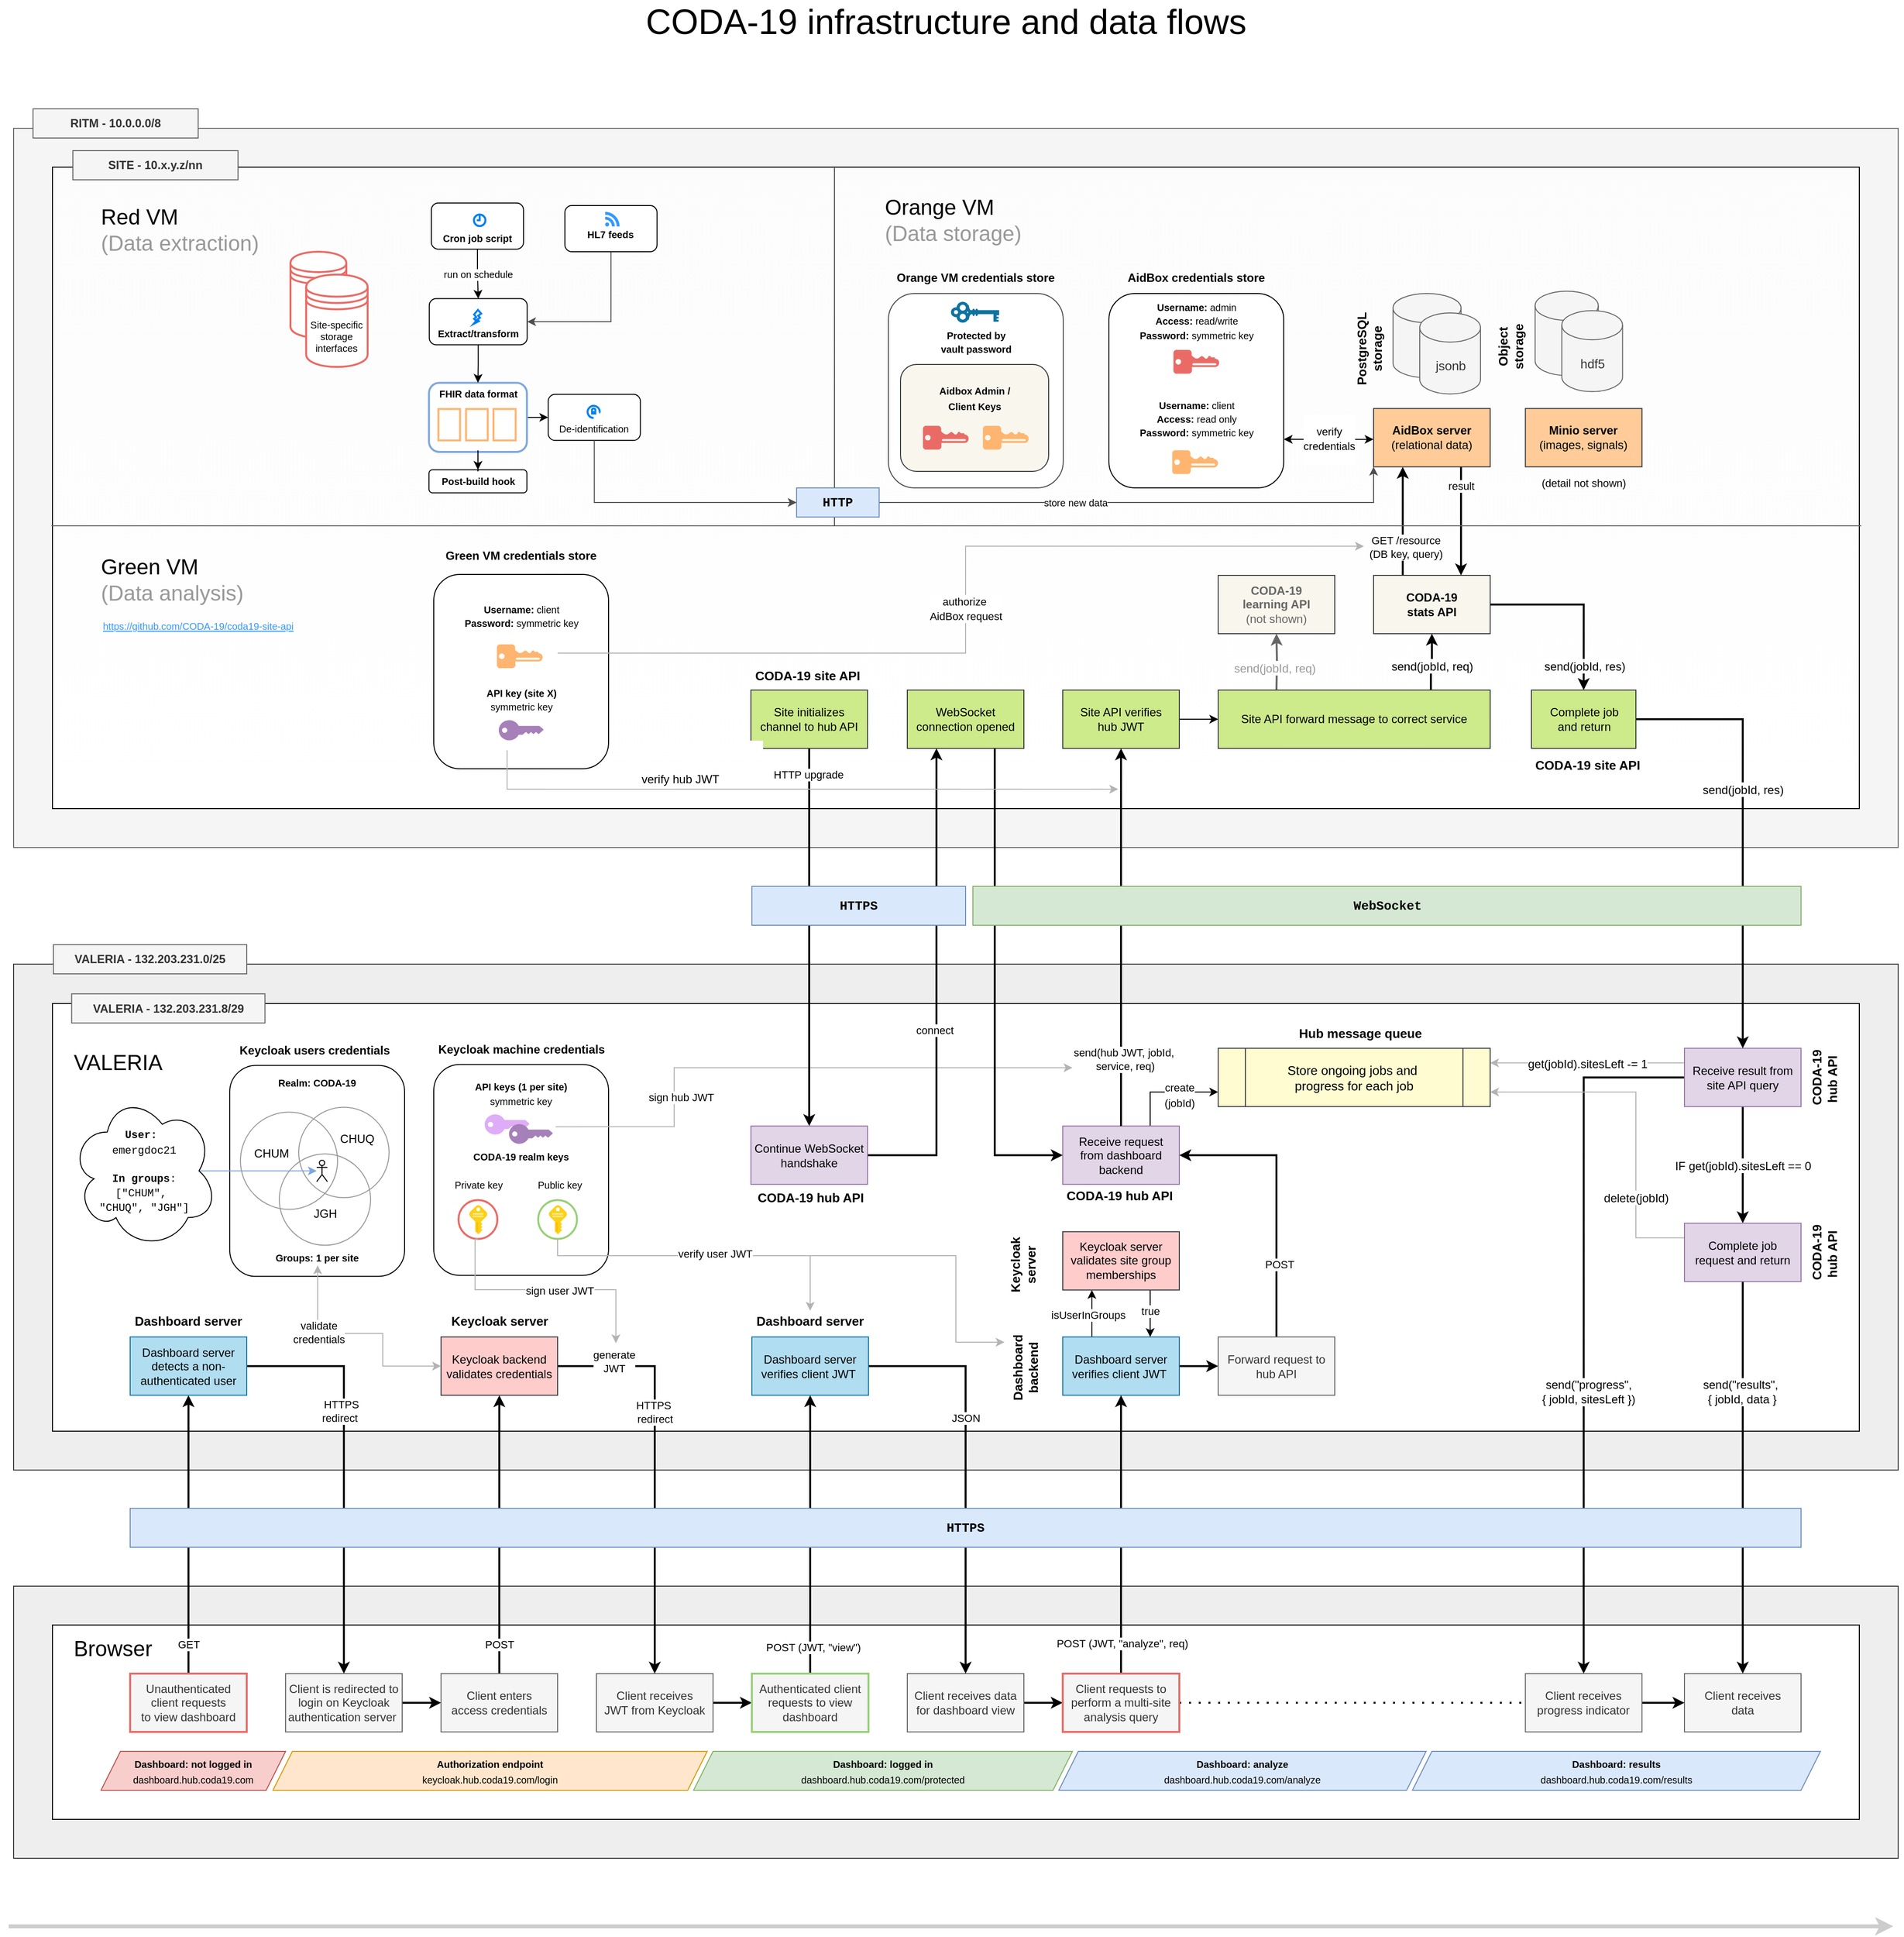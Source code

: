 <mxfile version="13.10.0" type="github">
  <diagram id="xXC8S_svYIRL2FnE1IQ2" name="Page-1">
    <mxGraphModel dx="1844" dy="5768" grid="1" gridSize="10" guides="1" tooltips="1" connect="1" arrows="1" fold="1" page="1" pageScale="1" pageWidth="2500" pageHeight="2200" math="0" shadow="0">
      <root>
        <mxCell id="0" />
        <mxCell id="1" parent="0" />
        <mxCell id="p4e5K4KNWvCtrYB_MZkV-330" value="" style="rounded=0;whiteSpace=wrap;html=1;fontSize=12;fillColor=#eeeeee;strokeColor=#36393d;" parent="1" vertex="1">
          <mxGeometry x="245" y="-2620" width="1940" height="280" as="geometry" />
        </mxCell>
        <mxCell id="p4e5K4KNWvCtrYB_MZkV-331" value="" style="rounded=0;whiteSpace=wrap;html=1;fontSize=12;" parent="1" vertex="1">
          <mxGeometry x="285" y="-2580" width="1860" height="200" as="geometry" />
        </mxCell>
        <mxCell id="p4e5K4KNWvCtrYB_MZkV-315" value="" style="rounded=0;whiteSpace=wrap;html=1;fontSize=12;fillColor=#eeeeee;strokeColor=#36393d;" parent="1" vertex="1">
          <mxGeometry x="245" y="-3260" width="1940" height="520.59" as="geometry" />
        </mxCell>
        <mxCell id="p4e5K4KNWvCtrYB_MZkV-316" value="" style="rounded=0;whiteSpace=wrap;html=1;fontSize=12;" parent="1" vertex="1">
          <mxGeometry x="285" y="-3219.41" width="1860" height="440" as="geometry" />
        </mxCell>
        <mxCell id="p4e5K4KNWvCtrYB_MZkV-298" value="" style="rounded=0;whiteSpace=wrap;html=1;fontSize=12;fillColor=#f5f5f5;strokeColor=#666666;fontColor=#333333;" parent="1" vertex="1">
          <mxGeometry x="245" y="-4120" width="1940" height="740" as="geometry" />
        </mxCell>
        <mxCell id="p4e5K4KNWvCtrYB_MZkV-300" value="" style="rounded=0;whiteSpace=wrap;html=1;fillColor=#FCFCFC;gradientColor=#ffffff;fontSize=12;" parent="1" vertex="1">
          <mxGeometry x="285" y="-4080" width="1860" height="660" as="geometry" />
        </mxCell>
        <mxCell id="p4e5K4KNWvCtrYB_MZkV-93" value="" style="group" parent="1" vertex="1" connectable="0">
          <mxGeometry x="645" y="-3156.7" width="240" height="217" as="geometry" />
        </mxCell>
        <mxCell id="p4e5K4KNWvCtrYB_MZkV-55" value="" style="rounded=1;whiteSpace=wrap;html=1;" parent="p4e5K4KNWvCtrYB_MZkV-93" vertex="1">
          <mxGeometry x="32.5" width="180" height="217" as="geometry" />
        </mxCell>
        <mxCell id="p4e5K4KNWvCtrYB_MZkV-47" value="&lt;font style=&quot;font-size: 10px&quot;&gt;&lt;b&gt;CODA-19 realm keys&lt;br&gt;&lt;/b&gt;&lt;br&gt;&amp;nbsp; Private key&amp;nbsp; &amp;nbsp; &amp;nbsp; &amp;nbsp; &amp;nbsp; &amp;nbsp; &amp;nbsp;Public key&amp;nbsp; &amp;nbsp;&amp;nbsp;&lt;br&gt;&lt;/font&gt;" style="text;html=1;strokeColor=none;fillColor=none;align=center;verticalAlign=middle;whiteSpace=wrap;rounded=0;" parent="p4e5K4KNWvCtrYB_MZkV-93" vertex="1">
          <mxGeometry x="5" y="93.54" width="235" height="29.931" as="geometry" />
        </mxCell>
        <mxCell id="p4e5K4KNWvCtrYB_MZkV-138" value="&lt;font style=&quot;font-size: 10px&quot;&gt;&lt;b&gt;API keys (1 per site)&lt;/b&gt;&lt;br&gt;symmetric key&lt;br&gt;&lt;/font&gt;" style="text;html=1;strokeColor=none;fillColor=none;align=center;verticalAlign=middle;whiteSpace=wrap;rounded=0;" parent="p4e5K4KNWvCtrYB_MZkV-93" vertex="1">
          <mxGeometry x="5" y="5" width="235" height="50" as="geometry" />
        </mxCell>
        <mxCell id="p4e5K4KNWvCtrYB_MZkV-140" value="" style="points=[[0,0.5,0],[0.24,0,0],[0.5,0.28,0],[0.995,0.475,0],[0.5,0.72,0],[0.24,1,0]];verticalLabelPosition=bottom;html=1;verticalAlign=top;aspect=fixed;align=center;pointerEvents=1;shape=mxgraph.cisco19.key;strokeColor=none;fillColor=#DFACF7;" parent="p4e5K4KNWvCtrYB_MZkV-93" vertex="1">
          <mxGeometry x="84.94" y="51.29" width="46.11" height="20.75" as="geometry" />
        </mxCell>
        <mxCell id="p4e5K4KNWvCtrYB_MZkV-291" value="" style="points=[[0,0.5,0],[0.24,0,0],[0.5,0.28,0],[0.995,0.475,0],[0.5,0.72,0],[0.24,1,0]];verticalLabelPosition=bottom;html=1;verticalAlign=top;aspect=fixed;align=center;pointerEvents=1;shape=mxgraph.cisco19.key;strokeColor=none;fillColor=#A680B8;" parent="p4e5K4KNWvCtrYB_MZkV-93" vertex="1">
          <mxGeometry x="110" y="61.29" width="45.05" height="20.27" as="geometry" />
        </mxCell>
        <mxCell id="p4e5K4KNWvCtrYB_MZkV-368" value="" style="ellipse;whiteSpace=wrap;html=1;aspect=fixed;fontFamily=Helvetica;fontSize=13;strokeColor=#EA6B66;strokeWidth=2;" parent="p4e5K4KNWvCtrYB_MZkV-93" vertex="1">
          <mxGeometry x="58" y="139.44" width="40" height="40" as="geometry" />
        </mxCell>
        <mxCell id="p4e5K4KNWvCtrYB_MZkV-371" value="" style="ellipse;whiteSpace=wrap;html=1;aspect=fixed;fontFamily=Helvetica;fontSize=13;strokeColor=#97D077;strokeWidth=2;" parent="p4e5K4KNWvCtrYB_MZkV-93" vertex="1">
          <mxGeometry x="140" y="139.44" width="40" height="40" as="geometry" />
        </mxCell>
        <mxCell id="p4e5K4KNWvCtrYB_MZkV-372" value="" style="aspect=fixed;html=1;points=[];align=center;image;fontSize=12;image=img/lib/mscae/Key.svg;fillColor=#DFACF7;gradientColor=#ffffff;" parent="p4e5K4KNWvCtrYB_MZkV-93" vertex="1">
          <mxGeometry x="151" y="144.7" width="18.6" height="30" as="geometry" />
        </mxCell>
        <mxCell id="p4e5K4KNWvCtrYB_MZkV-148" style="edgeStyle=orthogonalEdgeStyle;rounded=0;orthogonalLoop=1;jettySize=auto;html=1;startArrow=none;startFill=0;endArrow=classic;endFill=1;strokeWidth=1;strokeColor=#B3B3B3;exitX=0.697;exitY=0.295;exitDx=0;exitDy=0;exitPerimeter=0;" parent="1" source="p4e5K4KNWvCtrYB_MZkV-55" edge="1">
          <mxGeometry relative="1" as="geometry">
            <mxPoint x="1335" y="-3153.41" as="targetPoint" />
            <mxPoint x="795" y="-3114.7" as="sourcePoint" />
            <Array as="points">
              <mxPoint x="925" y="-3092.41" />
              <mxPoint x="925" y="-3153.41" />
              <mxPoint x="1335" y="-3153.41" />
            </Array>
          </mxGeometry>
        </mxCell>
        <mxCell id="p4e5K4KNWvCtrYB_MZkV-149" value="sign hub JWT" style="edgeLabel;html=1;align=center;verticalAlign=middle;resizable=0;points=[];" parent="p4e5K4KNWvCtrYB_MZkV-148" vertex="1" connectable="0">
          <mxGeometry x="-0.577" y="-4" relative="1" as="geometry">
            <mxPoint x="2.88" y="-27.04" as="offset" />
          </mxGeometry>
        </mxCell>
        <mxCell id="p4e5K4KNWvCtrYB_MZkV-44" style="edgeStyle=orthogonalEdgeStyle;rounded=0;orthogonalLoop=1;jettySize=auto;html=1;exitX=1;exitY=0.5;exitDx=0;exitDy=0;entryX=0;entryY=0.5;entryDx=0;entryDy=0;strokeWidth=2;" parent="1" source="JVTaZavZ11wcBZYtvzni-1" target="p4e5K4KNWvCtrYB_MZkV-40" edge="1">
          <mxGeometry relative="1" as="geometry" />
        </mxCell>
        <mxCell id="JVTaZavZ11wcBZYtvzni-1" value="Client receives&lt;br&gt;JWT from Keycloak" style="rounded=0;whiteSpace=wrap;html=1;fillColor=#f5f5f5;strokeColor=#666666;fontColor=#333333;" parent="1" vertex="1">
          <mxGeometry x="845" y="-2530" width="120" height="60" as="geometry" />
        </mxCell>
        <mxCell id="p4e5K4KNWvCtrYB_MZkV-8" style="edgeStyle=orthogonalEdgeStyle;rounded=0;orthogonalLoop=1;jettySize=auto;html=1;exitX=0.5;exitY=0;exitDx=0;exitDy=0;strokeWidth=2;" parent="1" source="JVTaZavZ11wcBZYtvzni-2" target="p4e5K4KNWvCtrYB_MZkV-7" edge="1">
          <mxGeometry relative="1" as="geometry" />
        </mxCell>
        <mxCell id="p4e5K4KNWvCtrYB_MZkV-21" value="GET" style="edgeLabel;html=1;align=center;verticalAlign=middle;resizable=0;points=[];" parent="p4e5K4KNWvCtrYB_MZkV-8" vertex="1" connectable="0">
          <mxGeometry x="0.429" y="1" relative="1" as="geometry">
            <mxPoint x="1" y="174.29" as="offset" />
          </mxGeometry>
        </mxCell>
        <mxCell id="JVTaZavZ11wcBZYtvzni-2" value="Unauthenticated client requests&lt;br&gt;to view dashboard" style="rounded=0;whiteSpace=wrap;html=1;fillColor=#f5f5f5;fontColor=#333333;strokeWidth=2;strokeColor=#EA6B66;" parent="1" vertex="1">
          <mxGeometry x="365" y="-2530" width="120" height="60" as="geometry" />
        </mxCell>
        <mxCell id="p4e5K4KNWvCtrYB_MZkV-67" style="edgeStyle=orthogonalEdgeStyle;rounded=0;orthogonalLoop=1;jettySize=auto;html=1;exitX=1;exitY=0.5;exitDx=0;exitDy=0;strokeWidth=2;" parent="1" source="JVTaZavZ11wcBZYtvzni-3" target="p4e5K4KNWvCtrYB_MZkV-64" edge="1">
          <mxGeometry relative="1" as="geometry" />
        </mxCell>
        <mxCell id="JVTaZavZ11wcBZYtvzni-3" value="Client receives data for dashboard view" style="rounded=0;whiteSpace=wrap;html=1;fillColor=#f5f5f5;strokeColor=#666666;fontColor=#333333;" parent="1" vertex="1">
          <mxGeometry x="1165" y="-2530" width="120" height="60" as="geometry" />
        </mxCell>
        <mxCell id="JVTaZavZ11wcBZYtvzni-18" style="edgeStyle=orthogonalEdgeStyle;rounded=0;orthogonalLoop=1;jettySize=auto;html=1;exitX=1;exitY=0.5;exitDx=0;exitDy=0;startArrow=none;startFill=0;strokeWidth=2;" parent="1" source="JVTaZavZ11wcBZYtvzni-12" target="JVTaZavZ11wcBZYtvzni-17" edge="1">
          <mxGeometry relative="1" as="geometry" />
        </mxCell>
        <mxCell id="p4e5K4KNWvCtrYB_MZkV-79" style="edgeStyle=orthogonalEdgeStyle;rounded=0;orthogonalLoop=1;jettySize=auto;html=1;exitX=0.25;exitY=0;exitDx=0;exitDy=0;entryX=0.25;entryY=1;entryDx=0;entryDy=0;strokeWidth=1;" parent="1" source="JVTaZavZ11wcBZYtvzni-12" target="p4e5K4KNWvCtrYB_MZkV-74" edge="1">
          <mxGeometry relative="1" as="geometry" />
        </mxCell>
        <mxCell id="p4e5K4KNWvCtrYB_MZkV-80" value="isUserInGroups" style="edgeLabel;html=1;align=center;verticalAlign=middle;resizable=0;points=[];" parent="p4e5K4KNWvCtrYB_MZkV-79" vertex="1" connectable="0">
          <mxGeometry x="-0.188" y="4" relative="1" as="geometry">
            <mxPoint y="-3.53" as="offset" />
          </mxGeometry>
        </mxCell>
        <mxCell id="JVTaZavZ11wcBZYtvzni-12" value="Dashboard server&lt;br&gt;verifies client JWT&amp;nbsp;" style="rounded=0;whiteSpace=wrap;html=1;fillColor=#b1ddf0;strokeColor=#10739e;" parent="1" vertex="1">
          <mxGeometry x="1325" y="-2876.41" width="120" height="60" as="geometry" />
        </mxCell>
        <mxCell id="p4e5K4KNWvCtrYB_MZkV-132" style="edgeStyle=orthogonalEdgeStyle;rounded=0;orthogonalLoop=1;jettySize=auto;html=1;exitX=0.5;exitY=0;exitDx=0;exitDy=0;entryX=1;entryY=0.5;entryDx=0;entryDy=0;startArrow=none;startFill=0;endArrow=classic;endFill=1;strokeWidth=2;" parent="1" source="JVTaZavZ11wcBZYtvzni-17" target="p4e5K4KNWvCtrYB_MZkV-131" edge="1">
          <mxGeometry relative="1" as="geometry" />
        </mxCell>
        <mxCell id="p4e5K4KNWvCtrYB_MZkV-133" value="POST" style="edgeLabel;html=1;align=center;verticalAlign=middle;resizable=0;points=[];" parent="p4e5K4KNWvCtrYB_MZkV-132" vertex="1" connectable="0">
          <mxGeometry x="-0.479" y="-3" relative="1" as="geometry">
            <mxPoint as="offset" />
          </mxGeometry>
        </mxCell>
        <mxCell id="JVTaZavZ11wcBZYtvzni-17" value="Forward request to hub API" style="rounded=0;whiteSpace=wrap;html=1;fillColor=#f5f5f5;strokeColor=#666666;fontColor=#333333;" parent="1" vertex="1">
          <mxGeometry x="1485" y="-2876.41" width="120" height="60" as="geometry" />
        </mxCell>
        <mxCell id="p4e5K4KNWvCtrYB_MZkV-176" style="edgeStyle=orthogonalEdgeStyle;rounded=0;orthogonalLoop=1;jettySize=auto;html=1;exitX=0.25;exitY=0;exitDx=0;exitDy=0;entryX=0.25;entryY=1;entryDx=0;entryDy=0;startArrow=none;startFill=0;endArrow=classic;endFill=1;strokeColor=#000000;strokeWidth=2;" parent="1" source="JVTaZavZ11wcBZYtvzni-21" target="JVTaZavZ11wcBZYtvzni-44" edge="1">
          <mxGeometry relative="1" as="geometry" />
        </mxCell>
        <mxCell id="p4e5K4KNWvCtrYB_MZkV-180" value="GET /resource&lt;br&gt;(DB key, query)" style="edgeLabel;html=1;align=center;verticalAlign=middle;resizable=0;points=[];" parent="p4e5K4KNWvCtrYB_MZkV-176" vertex="1" connectable="0">
          <mxGeometry x="-0.089" y="-3" relative="1" as="geometry">
            <mxPoint y="21.67" as="offset" />
          </mxGeometry>
        </mxCell>
        <mxCell id="p4e5K4KNWvCtrYB_MZkV-196" style="edgeStyle=orthogonalEdgeStyle;rounded=0;orthogonalLoop=1;jettySize=auto;html=1;exitX=1;exitY=0.5;exitDx=0;exitDy=0;entryX=0.5;entryY=0;entryDx=0;entryDy=0;startArrow=none;startFill=0;endArrow=classic;endFill=1;strokeWidth=2;" parent="1" source="JVTaZavZ11wcBZYtvzni-21" target="p4e5K4KNWvCtrYB_MZkV-211" edge="1">
          <mxGeometry relative="1" as="geometry" />
        </mxCell>
        <mxCell id="p4e5K4KNWvCtrYB_MZkV-219" value="&lt;font style=&quot;font-size: 12px&quot;&gt;send(jobId, res)&lt;/font&gt;" style="edgeLabel;html=1;align=center;verticalAlign=middle;resizable=0;points=[];fontSize=13;" parent="p4e5K4KNWvCtrYB_MZkV-196" vertex="1" connectable="0">
          <mxGeometry x="0.251" relative="1" as="geometry">
            <mxPoint x="0.08" y="43.43" as="offset" />
          </mxGeometry>
        </mxCell>
        <mxCell id="JVTaZavZ11wcBZYtvzni-21" value="&lt;b&gt;CODA-19 &lt;br&gt;stats API&lt;br&gt;&lt;/b&gt;" style="rounded=0;whiteSpace=wrap;html=1;fillColor=#f9f7ed;strokeColor=#36393d;" parent="1" vertex="1">
          <mxGeometry x="1645" y="-3660" width="120" height="60" as="geometry" />
        </mxCell>
        <mxCell id="JVTaZavZ11wcBZYtvzni-43" value="" style="endArrow=none;html=1;" parent="1" target="p4e5K4KNWvCtrYB_MZkV-300" edge="1">
          <mxGeometry width="50" height="50" relative="1" as="geometry">
            <mxPoint x="285" y="-3721" as="sourcePoint" />
            <mxPoint x="2125" y="-3721" as="targetPoint" />
          </mxGeometry>
        </mxCell>
        <mxCell id="p4e5K4KNWvCtrYB_MZkV-178" style="edgeStyle=orthogonalEdgeStyle;rounded=0;orthogonalLoop=1;jettySize=auto;html=1;exitX=0.75;exitY=1;exitDx=0;exitDy=0;entryX=0.75;entryY=0;entryDx=0;entryDy=0;startArrow=none;startFill=0;endArrow=classic;endFill=1;strokeWidth=2;" parent="1" source="JVTaZavZ11wcBZYtvzni-44" target="JVTaZavZ11wcBZYtvzni-21" edge="1">
          <mxGeometry relative="1" as="geometry" />
        </mxCell>
        <mxCell id="p4e5K4KNWvCtrYB_MZkV-179" value="result" style="edgeLabel;html=1;align=center;verticalAlign=middle;resizable=0;points=[];" parent="p4e5K4KNWvCtrYB_MZkV-178" vertex="1" connectable="0">
          <mxGeometry x="-0.661" relative="1" as="geometry">
            <mxPoint as="offset" />
          </mxGeometry>
        </mxCell>
        <mxCell id="p4e5K4KNWvCtrYB_MZkV-357" value="&lt;p style=&quot;font-size: 11px&quot;&gt;&lt;span style=&quot;font-family: &amp;#34;helvetica&amp;#34;&quot;&gt;verify &lt;br&gt;credentials&lt;/span&gt;&lt;br&gt;&lt;/p&gt;" style="edgeStyle=orthogonalEdgeStyle;rounded=0;orthogonalLoop=1;jettySize=auto;html=1;exitX=-0.001;exitY=0.529;exitDx=0;exitDy=0;entryX=1;entryY=0.75;entryDx=0;entryDy=0;startArrow=classic;startFill=1;endArrow=classic;endFill=1;strokeColor=#000000;strokeWidth=1;fontFamily=Courier New;fontSize=13;exitPerimeter=0;" parent="1" source="JVTaZavZ11wcBZYtvzni-44" target="p4e5K4KNWvCtrYB_MZkV-325" edge="1">
          <mxGeometry relative="1" as="geometry">
            <Array as="points" />
          </mxGeometry>
        </mxCell>
        <mxCell id="JVTaZavZ11wcBZYtvzni-44" value="&lt;b&gt;AidBox server&lt;/b&gt;&lt;br&gt;(relational data)" style="rounded=0;whiteSpace=wrap;html=1;fillColor=#ffcc99;strokeColor=#36393d;" parent="1" vertex="1">
          <mxGeometry x="1645" y="-3831.68" width="120" height="60" as="geometry" />
        </mxCell>
        <mxCell id="JVTaZavZ11wcBZYtvzni-45" value="Orange VM&lt;br&gt;&lt;span style=&quot;color: rgb(153 , 153 , 153)&quot;&gt;(Data storage)&lt;/span&gt;" style="text;html=1;strokeColor=none;fillColor=none;align=left;verticalAlign=middle;whiteSpace=wrap;rounded=0;fontSize=22;" parent="1" vertex="1">
          <mxGeometry x="1140" y="-4040" width="150" height="30" as="geometry" />
        </mxCell>
        <mxCell id="JVTaZavZ11wcBZYtvzni-49" value="Green VM&lt;br&gt;&lt;font color=&quot;#999999&quot;&gt;(Data analysis)&lt;/font&gt;" style="text;html=1;strokeColor=none;fillColor=none;align=left;verticalAlign=middle;whiteSpace=wrap;rounded=0;fontSize=22;" parent="1" vertex="1">
          <mxGeometry x="333" y="-3670" width="150" height="30" as="geometry" />
        </mxCell>
        <mxCell id="JVTaZavZ11wcBZYtvzni-50" value="VALERIA" style="text;html=1;strokeColor=none;fillColor=none;align=left;verticalAlign=middle;whiteSpace=wrap;rounded=0;fontSize=22;" parent="1" vertex="1">
          <mxGeometry x="305" y="-3173.41" width="150" height="30" as="geometry" />
        </mxCell>
        <mxCell id="JVTaZavZ11wcBZYtvzni-51" value="Browser" style="text;html=1;strokeColor=none;fillColor=none;align=left;verticalAlign=middle;whiteSpace=wrap;rounded=0;fontSize=22;" parent="1" vertex="1">
          <mxGeometry x="304.75" y="-2570" width="150" height="30" as="geometry" />
        </mxCell>
        <mxCell id="p4e5K4KNWvCtrYB_MZkV-111" style="edgeStyle=orthogonalEdgeStyle;rounded=0;orthogonalLoop=1;jettySize=auto;html=1;exitX=1;exitY=0.5;exitDx=0;exitDy=0;strokeWidth=2;entryX=0.25;entryY=1;entryDx=0;entryDy=0;" parent="1" source="JVTaZavZ11wcBZYtvzni-53" target="p4e5K4KNWvCtrYB_MZkV-109" edge="1">
          <mxGeometry relative="1" as="geometry">
            <mxPoint x="1225.059" y="-3470" as="targetPoint" />
          </mxGeometry>
        </mxCell>
        <mxCell id="p4e5K4KNWvCtrYB_MZkV-157" value="connect" style="edgeLabel;html=1;align=center;verticalAlign=middle;resizable=0;points=[];" parent="p4e5K4KNWvCtrYB_MZkV-111" vertex="1" connectable="0">
          <mxGeometry x="0.282" y="2" relative="1" as="geometry">
            <mxPoint y="114.59" as="offset" />
          </mxGeometry>
        </mxCell>
        <mxCell id="JVTaZavZ11wcBZYtvzni-53" value="Continue WebSocket&lt;br&gt;handshake" style="rounded=0;whiteSpace=wrap;html=1;strokeColor=#9673a6;fillColor=#e1d5e7;" parent="1" vertex="1">
          <mxGeometry x="1004" y="-3093.41" width="120" height="60" as="geometry" />
        </mxCell>
        <mxCell id="p4e5K4KNWvCtrYB_MZkV-108" style="edgeStyle=orthogonalEdgeStyle;rounded=0;orthogonalLoop=1;jettySize=auto;html=1;exitX=0.5;exitY=1;exitDx=0;exitDy=0;strokeWidth=2;" parent="1" source="JVTaZavZ11wcBZYtvzni-54" target="JVTaZavZ11wcBZYtvzni-53" edge="1">
          <mxGeometry relative="1" as="geometry">
            <mxPoint x="1064" y="-3470" as="sourcePoint" />
          </mxGeometry>
        </mxCell>
        <mxCell id="p4e5K4KNWvCtrYB_MZkV-110" value="HTTP upgrade" style="edgeLabel;html=1;align=center;verticalAlign=middle;resizable=0;points=[];" parent="p4e5K4KNWvCtrYB_MZkV-108" vertex="1" connectable="0">
          <mxGeometry x="-0.429" y="-2" relative="1" as="geometry">
            <mxPoint x="0.5" y="-84" as="offset" />
          </mxGeometry>
        </mxCell>
        <mxCell id="JVTaZavZ11wcBZYtvzni-54" value="Site initializes channel to hub API" style="rounded=0;whiteSpace=wrap;html=1;fillColor=#cdeb8b;strokeColor=#36393d;" parent="1" vertex="1">
          <mxGeometry x="1004" y="-3542" width="120" height="60" as="geometry" />
        </mxCell>
        <mxCell id="p4e5K4KNWvCtrYB_MZkV-243" value="&lt;font style=&quot;font-size: 12px&quot;&gt;get(jobId).sitesLeft -= 1&lt;/font&gt;" style="edgeStyle=orthogonalEdgeStyle;rounded=0;orthogonalLoop=1;jettySize=auto;html=1;exitX=0;exitY=0.25;exitDx=0;exitDy=0;entryX=1;entryY=0.25;entryDx=0;entryDy=0;startArrow=none;startFill=0;endArrow=classic;endFill=1;strokeWidth=1;fontSize=13;strokeColor=#B3B3B3;" parent="1" source="JVTaZavZ11wcBZYtvzni-59" target="p4e5K4KNWvCtrYB_MZkV-205" edge="1">
          <mxGeometry relative="1" as="geometry" />
        </mxCell>
        <mxCell id="p4e5K4KNWvCtrYB_MZkV-249" value="&lt;font style=&quot;font-size: 12px&quot;&gt;IF get(jobId).sitesLeft == 0&lt;/font&gt;" style="edgeStyle=orthogonalEdgeStyle;rounded=0;orthogonalLoop=1;jettySize=auto;html=1;exitX=0.5;exitY=1;exitDx=0;exitDy=0;startArrow=none;startFill=0;endArrow=classic;endFill=1;strokeColor=#000000;strokeWidth=2;fontSize=13;" parent="1" source="JVTaZavZ11wcBZYtvzni-59" target="p4e5K4KNWvCtrYB_MZkV-246" edge="1">
          <mxGeometry relative="1" as="geometry" />
        </mxCell>
        <mxCell id="p4e5K4KNWvCtrYB_MZkV-258" style="edgeStyle=orthogonalEdgeStyle;rounded=0;orthogonalLoop=1;jettySize=auto;html=1;exitX=0;exitY=0.5;exitDx=0;exitDy=0;entryX=0.5;entryY=0;entryDx=0;entryDy=0;startArrow=none;startFill=0;endArrow=classic;endFill=1;strokeWidth=2;fontSize=13;" parent="1" source="JVTaZavZ11wcBZYtvzni-59" target="p4e5K4KNWvCtrYB_MZkV-256" edge="1">
          <mxGeometry relative="1" as="geometry" />
        </mxCell>
        <mxCell id="p4e5K4KNWvCtrYB_MZkV-259" value="send(&quot;progress&quot;, &lt;br&gt;{ jobId, sitesLeft })" style="edgeLabel;html=1;align=center;verticalAlign=middle;resizable=0;points=[];fontSize=12;" parent="p4e5K4KNWvCtrYB_MZkV-258" vertex="1" connectable="0">
          <mxGeometry x="0.554" relative="1" as="geometry">
            <mxPoint x="4.25" y="-130.25" as="offset" />
          </mxGeometry>
        </mxCell>
        <mxCell id="JVTaZavZ11wcBZYtvzni-59" value="Receive result from site API query" style="rounded=0;whiteSpace=wrap;html=1;fillColor=#e1d5e7;strokeColor=#9673a6;" parent="1" vertex="1">
          <mxGeometry x="1965" y="-3173.41" width="120" height="60" as="geometry" />
        </mxCell>
        <mxCell id="JVTaZavZ11wcBZYtvzni-83" style="edgeStyle=orthogonalEdgeStyle;rounded=0;orthogonalLoop=1;jettySize=auto;html=1;exitX=0.5;exitY=1;exitDx=0;exitDy=0;startArrow=none;startFill=0;strokeWidth=2;fontFamily=Courier New;fontSize=14;" parent="1" source="p4e5K4KNWvCtrYB_MZkV-246" target="JVTaZavZ11wcBZYtvzni-82" edge="1">
          <mxGeometry relative="1" as="geometry">
            <mxPoint x="1865.0" y="-2924.7" as="sourcePoint" />
          </mxGeometry>
        </mxCell>
        <mxCell id="p4e5K4KNWvCtrYB_MZkV-289" value="&lt;span style=&quot;color: rgba(0 , 0 , 0 , 0) ; font-family: monospace ; font-size: 0px ; background-color: rgb(248 , 249 , 250)&quot;&gt;%3CmxGraphModel%3E%3Croot%3E%3CmxCell%20id%3D%220%22%2F%3E%3CmxCell%20id%3D%221%22%20parent%3D%220%22%2F%3E%3CmxCell%20id%3D%222%22%20value%3D%22send(%26quot%3Bprogress%26quot%3B%2C%20%26lt%3Bbr%26gt%3BjobId%2C%20sitesLeft)%22%20style%3D%22edgeLabel%3Bhtml%3D1%3Balign%3Dcenter%3BverticalAlign%3Dmiddle%3Bresizable%3D0%3Bpoints%3D%5B%5D%3BfontSize%3D12%3B%22%20vertex%3D%221%22%20connectable%3D%220%22%20parent%3D%221%22%3E%3CmxGeometry%20x%3D%221616.221%22%20y%3D%22-1402.429%22%20as%3D%22geometry%22%2F%3E%3C%2FmxCell%3E%3C%2Froot%3E%3C%2FmxGraphModel%3E&lt;/span&gt;" style="edgeLabel;html=1;align=center;verticalAlign=middle;resizable=0;points=[];fontSize=12;" parent="JVTaZavZ11wcBZYtvzni-83" vertex="1" connectable="0">
          <mxGeometry x="-0.011" y="2" relative="1" as="geometry">
            <mxPoint as="offset" />
          </mxGeometry>
        </mxCell>
        <mxCell id="p4e5K4KNWvCtrYB_MZkV-290" value="send(&quot;results&quot;,&amp;nbsp;&lt;br&gt;{ jobId, data }" style="edgeLabel;html=1;align=center;verticalAlign=middle;resizable=0;points=[];fontSize=12;" parent="JVTaZavZ11wcBZYtvzni-83" vertex="1" connectable="0">
          <mxGeometry x="-0.071" y="-1" relative="1" as="geometry">
            <mxPoint y="-74.09" as="offset" />
          </mxGeometry>
        </mxCell>
        <mxCell id="JVTaZavZ11wcBZYtvzni-82" value="Client receives&lt;br&gt;data" style="rounded=0;whiteSpace=wrap;html=1;fillColor=#f5f5f5;strokeColor=#666666;fontColor=#333333;" parent="1" vertex="1">
          <mxGeometry x="1965" y="-2530" width="120" height="60" as="geometry" />
        </mxCell>
        <mxCell id="p4e5K4KNWvCtrYB_MZkV-11" style="edgeStyle=orthogonalEdgeStyle;rounded=0;orthogonalLoop=1;jettySize=auto;html=1;exitX=1;exitY=0.5;exitDx=0;exitDy=0;strokeWidth=2;" parent="1" source="p4e5K4KNWvCtrYB_MZkV-7" target="p4e5K4KNWvCtrYB_MZkV-10" edge="1">
          <mxGeometry relative="1" as="geometry" />
        </mxCell>
        <mxCell id="p4e5K4KNWvCtrYB_MZkV-23" value="HTTPS&lt;br&gt;redirect&amp;nbsp;" style="edgeLabel;html=1;align=center;verticalAlign=middle;resizable=0;points=[];" parent="p4e5K4KNWvCtrYB_MZkV-11" vertex="1" connectable="0">
          <mxGeometry x="0.244" y="-2" relative="1" as="geometry">
            <mxPoint x="-1.5" y="-112.6" as="offset" />
          </mxGeometry>
        </mxCell>
        <mxCell id="p4e5K4KNWvCtrYB_MZkV-7" value="Dashboard server&lt;br&gt;detects a non-authenticated user" style="rounded=0;whiteSpace=wrap;html=1;strokeColor=#10739e;fillColor=#b1ddf0;" parent="1" vertex="1">
          <mxGeometry x="365" y="-2876.41" width="120" height="60" as="geometry" />
        </mxCell>
        <mxCell id="p4e5K4KNWvCtrYB_MZkV-19" style="edgeStyle=orthogonalEdgeStyle;rounded=0;orthogonalLoop=1;jettySize=auto;html=1;exitX=1;exitY=0.5;exitDx=0;exitDy=0;strokeWidth=2;" parent="1" source="p4e5K4KNWvCtrYB_MZkV-10" target="p4e5K4KNWvCtrYB_MZkV-18" edge="1">
          <mxGeometry relative="1" as="geometry" />
        </mxCell>
        <mxCell id="p4e5K4KNWvCtrYB_MZkV-10" value="Client is redirected to login on Keycloak&lt;br&gt;authentication server&amp;nbsp;" style="rounded=0;whiteSpace=wrap;html=1;fillColor=#f5f5f5;strokeColor=#666666;fontColor=#333333;" parent="1" vertex="1">
          <mxGeometry x="525" y="-2530" width="120" height="60" as="geometry" />
        </mxCell>
        <mxCell id="p4e5K4KNWvCtrYB_MZkV-34" style="edgeStyle=orthogonalEdgeStyle;rounded=0;orthogonalLoop=1;jettySize=auto;html=1;exitX=1;exitY=0.5;exitDx=0;exitDy=0;strokeWidth=2;" parent="1" source="p4e5K4KNWvCtrYB_MZkV-16" target="JVTaZavZ11wcBZYtvzni-1" edge="1">
          <mxGeometry relative="1" as="geometry" />
        </mxCell>
        <mxCell id="p4e5K4KNWvCtrYB_MZkV-35" value="HTTPS&amp;nbsp;&lt;br&gt;redirect" style="edgeLabel;html=1;align=center;verticalAlign=middle;resizable=0;points=[];" parent="p4e5K4KNWvCtrYB_MZkV-34" vertex="1" connectable="0">
          <mxGeometry x="0.548" y="2" relative="1" as="geometry">
            <mxPoint x="-2" y="-175.6" as="offset" />
          </mxGeometry>
        </mxCell>
        <mxCell id="p4e5K4KNWvCtrYB_MZkV-54" value="generate&lt;br&gt;JWT" style="edgeLabel;html=1;align=center;verticalAlign=middle;resizable=0;points=[];" parent="p4e5K4KNWvCtrYB_MZkV-34" vertex="1" connectable="0">
          <mxGeometry x="-0.756" y="5" relative="1" as="geometry">
            <mxPoint x="7" as="offset" />
          </mxGeometry>
        </mxCell>
        <mxCell id="p4e5K4KNWvCtrYB_MZkV-16" value="Keycloak backend validates credentials" style="rounded=0;whiteSpace=wrap;html=1;fillColor=#ffcccc;strokeColor=#36393d;" parent="1" vertex="1">
          <mxGeometry x="685" y="-2876.41" width="120" height="60" as="geometry" />
        </mxCell>
        <mxCell id="p4e5K4KNWvCtrYB_MZkV-20" value="POST" style="edgeStyle=orthogonalEdgeStyle;rounded=0;orthogonalLoop=1;jettySize=auto;html=1;exitX=0.5;exitY=0;exitDx=0;exitDy=0;strokeWidth=2;" parent="1" source="p4e5K4KNWvCtrYB_MZkV-18" target="p4e5K4KNWvCtrYB_MZkV-16" edge="1">
          <mxGeometry x="-0.79" relative="1" as="geometry">
            <mxPoint as="offset" />
          </mxGeometry>
        </mxCell>
        <mxCell id="p4e5K4KNWvCtrYB_MZkV-18" value="Client enters&lt;br&gt;access credentials" style="rounded=0;whiteSpace=wrap;html=1;fillColor=#f5f5f5;strokeColor=#666666;fontColor=#333333;" parent="1" vertex="1">
          <mxGeometry x="685" y="-2530" width="120" height="60" as="geometry" />
        </mxCell>
        <mxCell id="p4e5K4KNWvCtrYB_MZkV-26" value="&lt;font style=&quot;font-size: 13px;&quot;&gt;&lt;b style=&quot;font-size: 13px;&quot;&gt;Keycloak server&lt;/b&gt;&lt;/font&gt;" style="text;html=1;strokeColor=none;fillColor=none;align=center;verticalAlign=middle;whiteSpace=wrap;rounded=0;fontSize=13;" parent="1" vertex="1">
          <mxGeometry x="677.5" y="-2903.41" width="135" height="20" as="geometry" />
        </mxCell>
        <mxCell id="p4e5K4KNWvCtrYB_MZkV-33" value="&lt;font style=&quot;font-size: 13px&quot;&gt;&lt;b style=&quot;font-size: 13px&quot;&gt;Dashboard server&lt;/b&gt;&lt;/font&gt;" style="text;html=1;strokeColor=none;fillColor=none;align=center;verticalAlign=middle;whiteSpace=wrap;rounded=0;fontSize=13;" parent="1" vertex="1">
          <mxGeometry x="346.25" y="-2903.41" width="157.5" height="20" as="geometry" />
        </mxCell>
        <mxCell id="p4e5K4KNWvCtrYB_MZkV-60" style="edgeStyle=orthogonalEdgeStyle;rounded=0;orthogonalLoop=1;jettySize=auto;html=1;exitX=0.5;exitY=0;exitDx=0;exitDy=0;strokeWidth=2;" parent="1" source="p4e5K4KNWvCtrYB_MZkV-40" target="p4e5K4KNWvCtrYB_MZkV-41" edge="1">
          <mxGeometry relative="1" as="geometry" />
        </mxCell>
        <mxCell id="p4e5K4KNWvCtrYB_MZkV-61" value="POST (JWT, &quot;view&quot;)" style="edgeLabel;html=1;align=center;verticalAlign=middle;resizable=0;points=[];" parent="p4e5K4KNWvCtrYB_MZkV-60" vertex="1" connectable="0">
          <mxGeometry x="-0.171" y="2" relative="1" as="geometry">
            <mxPoint x="5" y="91" as="offset" />
          </mxGeometry>
        </mxCell>
        <mxCell id="p4e5K4KNWvCtrYB_MZkV-40" value="Authenticated client requests to view dashboard" style="rounded=0;whiteSpace=wrap;html=1;fillColor=#f5f5f5;fontColor=#333333;strokeWidth=2;strokeColor=#97D077;" parent="1" vertex="1">
          <mxGeometry x="1005" y="-2530" width="120" height="60" as="geometry" />
        </mxCell>
        <mxCell id="p4e5K4KNWvCtrYB_MZkV-62" style="edgeStyle=orthogonalEdgeStyle;rounded=0;orthogonalLoop=1;jettySize=auto;html=1;exitX=1;exitY=0.5;exitDx=0;exitDy=0;strokeWidth=2;" parent="1" source="p4e5K4KNWvCtrYB_MZkV-41" target="JVTaZavZ11wcBZYtvzni-3" edge="1">
          <mxGeometry relative="1" as="geometry" />
        </mxCell>
        <mxCell id="p4e5K4KNWvCtrYB_MZkV-63" value="JSON" style="edgeLabel;html=1;align=center;verticalAlign=middle;resizable=0;points=[];" parent="p4e5K4KNWvCtrYB_MZkV-62" vertex="1" connectable="0">
          <mxGeometry x="0.185" y="2" relative="1" as="geometry">
            <mxPoint x="-2" y="-93.41" as="offset" />
          </mxGeometry>
        </mxCell>
        <mxCell id="p4e5K4KNWvCtrYB_MZkV-41" value="Dashboard server&lt;br&gt;verifies client JWT&amp;nbsp;" style="rounded=0;whiteSpace=wrap;html=1;strokeColor=#10739e;fillColor=#b1ddf0;" parent="1" vertex="1">
          <mxGeometry x="1005" y="-2876.41" width="120" height="60" as="geometry" />
        </mxCell>
        <mxCell id="p4e5K4KNWvCtrYB_MZkV-43" value="&lt;font style=&quot;font-size: 13px&quot;&gt;&lt;b style=&quot;font-size: 13px&quot;&gt;Dashboard server&lt;/b&gt;&lt;/font&gt;" style="text;html=1;strokeColor=none;fillColor=none;align=center;verticalAlign=middle;whiteSpace=wrap;rounded=0;fontSize=13;" parent="1" vertex="1">
          <mxGeometry x="981.25" y="-2903.41" width="167.5" height="20" as="geometry" />
        </mxCell>
        <mxCell id="p4e5K4KNWvCtrYB_MZkV-66" style="edgeStyle=orthogonalEdgeStyle;rounded=0;orthogonalLoop=1;jettySize=auto;html=1;exitX=0.5;exitY=0;exitDx=0;exitDy=0;strokeWidth=2;" parent="1" source="p4e5K4KNWvCtrYB_MZkV-64" target="JVTaZavZ11wcBZYtvzni-12" edge="1">
          <mxGeometry relative="1" as="geometry" />
        </mxCell>
        <mxCell id="p4e5K4KNWvCtrYB_MZkV-70" value="POST (JWT, &quot;analyze&quot;, req)" style="edgeLabel;html=1;align=center;verticalAlign=middle;resizable=0;points=[];" parent="p4e5K4KNWvCtrYB_MZkV-66" vertex="1" connectable="0">
          <mxGeometry x="-0.247" y="-2" relative="1" as="geometry">
            <mxPoint x="-1.5" y="77.14" as="offset" />
          </mxGeometry>
        </mxCell>
        <mxCell id="p4e5K4KNWvCtrYB_MZkV-262" style="edgeStyle=orthogonalEdgeStyle;rounded=0;orthogonalLoop=1;jettySize=auto;html=1;exitX=1;exitY=0.5;exitDx=0;exitDy=0;entryX=0;entryY=0.5;entryDx=0;entryDy=0;startArrow=none;startFill=0;endArrow=none;endFill=0;strokeColor=#000000;strokeWidth=2;fontSize=12;dashed=1;dashPattern=1 4;" parent="1" source="p4e5K4KNWvCtrYB_MZkV-64" target="p4e5K4KNWvCtrYB_MZkV-256" edge="1">
          <mxGeometry relative="1" as="geometry" />
        </mxCell>
        <mxCell id="p4e5K4KNWvCtrYB_MZkV-64" value="Client requests to perform a multi-site analysis query" style="rounded=0;whiteSpace=wrap;html=1;fillColor=#f5f5f5;fontColor=#333333;strokeWidth=2;strokeColor=#EA6B66;" parent="1" vertex="1">
          <mxGeometry x="1325" y="-2530" width="120" height="60" as="geometry" />
        </mxCell>
        <mxCell id="p4e5K4KNWvCtrYB_MZkV-81" style="edgeStyle=orthogonalEdgeStyle;rounded=0;orthogonalLoop=1;jettySize=auto;html=1;exitX=0.75;exitY=1;exitDx=0;exitDy=0;entryX=0.75;entryY=0;entryDx=0;entryDy=0;strokeWidth=1;" parent="1" source="p4e5K4KNWvCtrYB_MZkV-74" target="JVTaZavZ11wcBZYtvzni-12" edge="1">
          <mxGeometry relative="1" as="geometry" />
        </mxCell>
        <mxCell id="p4e5K4KNWvCtrYB_MZkV-82" value="true" style="edgeLabel;html=1;align=center;verticalAlign=middle;resizable=0;points=[];" parent="p4e5K4KNWvCtrYB_MZkV-81" vertex="1" connectable="0">
          <mxGeometry x="-0.341" relative="1" as="geometry">
            <mxPoint y="5.06" as="offset" />
          </mxGeometry>
        </mxCell>
        <mxCell id="p4e5K4KNWvCtrYB_MZkV-74" value="Keycloak server&lt;br&gt;validates site group&lt;br&gt;memberships" style="rounded=0;whiteSpace=wrap;html=1;fillColor=#ffcccc;strokeColor=#36393d;" parent="1" vertex="1">
          <mxGeometry x="1325" y="-2984.7" width="120" height="60" as="geometry" />
        </mxCell>
        <mxCell id="p4e5K4KNWvCtrYB_MZkV-92" value="" style="shape=image;html=1;verticalAlign=top;verticalLabelPosition=bottom;labelBackgroundColor=#ffffff;imageAspect=0;aspect=fixed;image=https://cdn2.iconfinder.com/data/icons/font-awesome/1792/heartbeat-128.png;imageBackground=#ffffff;" parent="1" vertex="1">
          <mxGeometry x="996.5" y="-3490" width="20" height="20" as="geometry" />
        </mxCell>
        <mxCell id="p4e5K4KNWvCtrYB_MZkV-52" value="" style="edgeStyle=orthogonalEdgeStyle;rounded=0;orthogonalLoop=1;jettySize=auto;html=1;strokeWidth=1;strokeColor=#B3B3B3;exitX=0.5;exitY=1;exitDx=0;exitDy=0;" parent="1" source="p4e5K4KNWvCtrYB_MZkV-368" edge="1">
          <mxGeometry relative="1" as="geometry">
            <mxPoint x="720" y="-2970" as="sourcePoint" />
            <mxPoint x="865" y="-2870" as="targetPoint" />
            <Array as="points">
              <mxPoint x="720" y="-2977" />
              <mxPoint x="720" y="-2925" />
              <mxPoint x="865" y="-2925" />
            </Array>
          </mxGeometry>
        </mxCell>
        <mxCell id="p4e5K4KNWvCtrYB_MZkV-53" value="sign user JWT" style="edgeLabel;html=1;align=center;verticalAlign=middle;resizable=0;points=[];" parent="p4e5K4KNWvCtrYB_MZkV-52" vertex="1" connectable="0">
          <mxGeometry x="0.355" y="-2" relative="1" as="geometry">
            <mxPoint x="-31.11" y="-1.7" as="offset" />
          </mxGeometry>
        </mxCell>
        <mxCell id="p4e5K4KNWvCtrYB_MZkV-58" value="" style="edgeStyle=orthogonalEdgeStyle;rounded=0;orthogonalLoop=1;jettySize=auto;html=1;strokeWidth=1;strokeColor=#B3B3B3;exitX=0.5;exitY=1;exitDx=0;exitDy=0;" parent="1" source="p4e5K4KNWvCtrYB_MZkV-371" target="p4e5K4KNWvCtrYB_MZkV-43" edge="1">
          <mxGeometry relative="1" as="geometry">
            <mxPoint x="805" y="-2970" as="sourcePoint" />
            <Array as="points">
              <mxPoint x="805" y="-2960" />
              <mxPoint x="1065" y="-2960" />
            </Array>
          </mxGeometry>
        </mxCell>
        <mxCell id="p4e5K4KNWvCtrYB_MZkV-95" value="&lt;font style=&quot;font-size: 13px;&quot;&gt;&lt;b style=&quot;font-size: 13px;&quot;&gt;CODA-19 hub API&amp;nbsp;&lt;/b&gt;&lt;/font&gt;" style="text;html=1;strokeColor=none;fillColor=none;align=center;verticalAlign=middle;whiteSpace=wrap;rounded=0;fontSize=13;" parent="1" vertex="1">
          <mxGeometry x="1000" y="-3030.12" width="135" height="20" as="geometry" />
        </mxCell>
        <mxCell id="p4e5K4KNWvCtrYB_MZkV-96" value="&lt;font style=&quot;font-size: 13px&quot;&gt;&lt;b style=&quot;font-size: 13px&quot;&gt;CODA-19 site API&lt;/b&gt;&lt;/font&gt;" style="text;html=1;strokeColor=none;fillColor=none;align=center;verticalAlign=middle;whiteSpace=wrap;rounded=0;fontSize=13;" parent="1" vertex="1">
          <mxGeometry x="989" y="-3567" width="147" height="20" as="geometry" />
        </mxCell>
        <mxCell id="p4e5K4KNWvCtrYB_MZkV-139" style="edgeStyle=orthogonalEdgeStyle;rounded=0;orthogonalLoop=1;jettySize=auto;html=1;exitX=0.75;exitY=1;exitDx=0;exitDy=0;entryX=0;entryY=0.5;entryDx=0;entryDy=0;startArrow=none;startFill=0;endArrow=classic;endFill=1;strokeWidth=2;" parent="1" source="p4e5K4KNWvCtrYB_MZkV-109" target="p4e5K4KNWvCtrYB_MZkV-131" edge="1">
          <mxGeometry relative="1" as="geometry" />
        </mxCell>
        <mxCell id="p4e5K4KNWvCtrYB_MZkV-109" value="WebSocket&lt;br&gt;connection opened" style="rounded=0;whiteSpace=wrap;html=1;fillColor=#cdeb8b;strokeColor=#36393d;" parent="1" vertex="1">
          <mxGeometry x="1165" y="-3542" width="120" height="60" as="geometry" />
        </mxCell>
        <mxCell id="p4e5K4KNWvCtrYB_MZkV-160" style="edgeStyle=orthogonalEdgeStyle;rounded=0;orthogonalLoop=1;jettySize=auto;html=1;exitX=1;exitY=0.5;exitDx=0;exitDy=0;startArrow=none;startFill=0;endArrow=classic;endFill=1;strokeWidth=1;" parent="1" source="p4e5K4KNWvCtrYB_MZkV-121" target="p4e5K4KNWvCtrYB_MZkV-153" edge="1">
          <mxGeometry relative="1" as="geometry" />
        </mxCell>
        <mxCell id="p4e5K4KNWvCtrYB_MZkV-121" value="Site API verifies&lt;br&gt;hub JWT" style="rounded=0;whiteSpace=wrap;html=1;fillColor=#cdeb8b;strokeColor=#36393d;" parent="1" vertex="1">
          <mxGeometry x="1325" y="-3542" width="120" height="60" as="geometry" />
        </mxCell>
        <mxCell id="p4e5K4KNWvCtrYB_MZkV-236" style="edgeStyle=orthogonalEdgeStyle;rounded=0;orthogonalLoop=1;jettySize=auto;html=1;exitX=0.75;exitY=0;exitDx=0;exitDy=0;entryX=0;entryY=0.75;entryDx=0;entryDy=0;startArrow=none;startFill=0;endArrow=classic;endFill=1;strokeColor=#000000;strokeWidth=1;fontSize=13;" parent="1" source="p4e5K4KNWvCtrYB_MZkV-131" target="p4e5K4KNWvCtrYB_MZkV-205" edge="1">
          <mxGeometry relative="1" as="geometry" />
        </mxCell>
        <mxCell id="p4e5K4KNWvCtrYB_MZkV-237" value="&lt;font style=&quot;font-size: 11px&quot;&gt;create&lt;br&gt;(jobId)&lt;/font&gt;" style="edgeLabel;html=1;align=center;verticalAlign=middle;resizable=0;points=[];fontSize=13;" parent="p4e5K4KNWvCtrYB_MZkV-236" vertex="1" connectable="0">
          <mxGeometry x="-0.602" y="-2" relative="1" as="geometry">
            <mxPoint x="28" y="-11.86" as="offset" />
          </mxGeometry>
        </mxCell>
        <mxCell id="p4e5K4KNWvCtrYB_MZkV-131" value="Receive request&lt;br&gt;from dashboard backend" style="rounded=0;whiteSpace=wrap;html=1;strokeColor=#9673a6;fillColor=#e1d5e7;" parent="1" vertex="1">
          <mxGeometry x="1325" y="-3093.41" width="120" height="60" as="geometry" />
        </mxCell>
        <mxCell id="p4e5K4KNWvCtrYB_MZkV-152" value="" style="group" parent="1" vertex="1" connectable="0">
          <mxGeometry x="650" y="-3631" width="235" height="170" as="geometry" />
        </mxCell>
        <mxCell id="p4e5K4KNWvCtrYB_MZkV-101" value="&lt;span style=&quot;font-size: 10px&quot;&gt;&lt;u&gt;&lt;br&gt;&lt;/u&gt;&lt;/span&gt;&lt;span style=&quot;font-size: 10px&quot;&gt;&lt;b&gt;Username:&amp;nbsp;&lt;/b&gt;client&lt;br&gt;&lt;/span&gt;&lt;b style=&quot;font-size: 10px&quot;&gt;Password:&lt;/b&gt;&lt;span style=&quot;font-size: 10px&quot;&gt;&amp;nbsp;symmetric key&lt;/span&gt;&lt;span style=&quot;font-size: 10px&quot;&gt;&lt;br&gt;&lt;br&gt;&lt;br&gt;&lt;br&gt;&lt;br&gt;&lt;b&gt;API key (site X)&lt;/b&gt;&lt;br&gt;&lt;/span&gt;&lt;span style=&quot;font-size: 10px&quot;&gt;symmetric key&lt;br&gt;&lt;br&gt;&lt;br&gt;&lt;br&gt;&lt;/span&gt;" style="rounded=1;whiteSpace=wrap;html=1;" parent="p4e5K4KNWvCtrYB_MZkV-152" vertex="1">
          <mxGeometry x="27.5" y="-30" width="180" height="200" as="geometry" />
        </mxCell>
        <mxCell id="p4e5K4KNWvCtrYB_MZkV-187" value="" style="points=[[0,0.5,0],[0.24,0,0],[0.5,0.28,0],[0.995,0.475,0],[0.5,0.72,0],[0.24,1,0]];verticalLabelPosition=bottom;html=1;verticalAlign=top;aspect=fixed;align=center;pointerEvents=1;shape=mxgraph.cisco19.key;strokeColor=#6c8ebf;fillColor=#A680B8;" parent="p4e5K4KNWvCtrYB_MZkV-152" vertex="1">
          <mxGeometry x="94.45" y="120" width="46.11" height="20.75" as="geometry" />
        </mxCell>
        <mxCell id="p4e5K4KNWvCtrYB_MZkV-293" value="" style="aspect=fixed;pointerEvents=1;shadow=0;dashed=0;html=1;strokeColor=none;labelPosition=center;verticalLabelPosition=bottom;verticalAlign=top;align=center;shape=mxgraph.mscae.enterprise.key_permissions;fontSize=12;fillColor=#FFB570;rotation=-90;" parent="p4e5K4KNWvCtrYB_MZkV-152" vertex="1">
          <mxGeometry x="103.81" y="30.69" width="24.5" height="47.12" as="geometry" />
        </mxCell>
        <mxCell id="p4e5K4KNWvCtrYB_MZkV-167" style="edgeStyle=orthogonalEdgeStyle;rounded=0;orthogonalLoop=1;jettySize=auto;html=1;entryX=0.5;entryY=1;entryDx=0;entryDy=0;startArrow=none;startFill=0;endArrow=classic;endFill=1;strokeWidth=2;strokeColor=#666666;" parent="1" target="p4e5K4KNWvCtrYB_MZkV-165" edge="1">
          <mxGeometry relative="1" as="geometry">
            <mxPoint x="1545" y="-3542" as="sourcePoint" />
          </mxGeometry>
        </mxCell>
        <mxCell id="p4e5K4KNWvCtrYB_MZkV-213" value="&lt;font color=&quot;#999999&quot; style=&quot;font-size: 12px&quot;&gt;send(jobId, req)&lt;/font&gt;" style="edgeLabel;html=1;align=center;verticalAlign=middle;resizable=0;points=[];fontSize=13;" parent="p4e5K4KNWvCtrYB_MZkV-167" vertex="1" connectable="0">
          <mxGeometry x="-0.197" y="3" relative="1" as="geometry">
            <mxPoint as="offset" />
          </mxGeometry>
        </mxCell>
        <mxCell id="p4e5K4KNWvCtrYB_MZkV-170" style="edgeStyle=orthogonalEdgeStyle;rounded=0;orthogonalLoop=1;jettySize=auto;html=1;exitX=0.782;exitY=0;exitDx=0;exitDy=0;entryX=0.5;entryY=1;entryDx=0;entryDy=0;startArrow=none;startFill=0;endArrow=classic;endFill=1;strokeColor=#000000;strokeWidth=2;exitPerimeter=0;" parent="1" source="p4e5K4KNWvCtrYB_MZkV-153" target="JVTaZavZ11wcBZYtvzni-21" edge="1">
          <mxGeometry relative="1" as="geometry" />
        </mxCell>
        <mxCell id="p4e5K4KNWvCtrYB_MZkV-212" value="&lt;font style=&quot;font-size: 12px&quot;&gt;send(jobId, req)&lt;/font&gt;" style="edgeLabel;html=1;align=center;verticalAlign=middle;resizable=0;points=[];fontSize=13;" parent="p4e5K4KNWvCtrYB_MZkV-170" vertex="1" connectable="0">
          <mxGeometry x="-0.149" y="-1" relative="1" as="geometry">
            <mxPoint as="offset" />
          </mxGeometry>
        </mxCell>
        <mxCell id="p4e5K4KNWvCtrYB_MZkV-153" value="Site API&amp;nbsp;forward message to correct service" style="rounded=0;whiteSpace=wrap;html=1;fillColor=#cdeb8b;strokeColor=#36393d;" parent="1" vertex="1">
          <mxGeometry x="1485" y="-3542" width="280" height="60" as="geometry" />
        </mxCell>
        <mxCell id="p4e5K4KNWvCtrYB_MZkV-158" style="edgeStyle=orthogonalEdgeStyle;rounded=0;orthogonalLoop=1;jettySize=auto;html=1;startArrow=none;startFill=0;endArrow=classic;endFill=1;strokeColor=#B3B3B3;strokeWidth=1;" parent="1" edge="1">
          <mxGeometry relative="1" as="geometry">
            <mxPoint x="753" y="-3480" as="sourcePoint" />
            <mxPoint x="1382" y="-3440" as="targetPoint" />
            <Array as="points">
              <mxPoint x="753" y="-3440" />
              <mxPoint x="1382" y="-3440" />
            </Array>
          </mxGeometry>
        </mxCell>
        <mxCell id="p4e5K4KNWvCtrYB_MZkV-287" value="verify hub JWT" style="edgeLabel;html=1;align=center;verticalAlign=middle;resizable=0;points=[];fontSize=12;" parent="p4e5K4KNWvCtrYB_MZkV-158" vertex="1" connectable="0">
          <mxGeometry x="-0.418" relative="1" as="geometry">
            <mxPoint x="23.67" y="-10" as="offset" />
          </mxGeometry>
        </mxCell>
        <mxCell id="p4e5K4KNWvCtrYB_MZkV-165" value="&lt;font color=&quot;#666666&quot;&gt;&lt;b&gt;CODA-19 &lt;/b&gt;&lt;br&gt;&lt;b&gt;learning API&lt;/b&gt;&lt;br&gt;(not shown)&lt;br&gt;&lt;/font&gt;" style="rounded=0;whiteSpace=wrap;html=1;fillColor=#f9f7ed;strokeColor=#36393d;" parent="1" vertex="1">
          <mxGeometry x="1485" y="-3660" width="120" height="60" as="geometry" />
        </mxCell>
        <mxCell id="p4e5K4KNWvCtrYB_MZkV-134" style="edgeStyle=orthogonalEdgeStyle;rounded=0;orthogonalLoop=1;jettySize=auto;html=1;exitX=0.5;exitY=0;exitDx=0;exitDy=0;startArrow=none;startFill=0;endArrow=classic;endFill=1;strokeWidth=2;entryX=0.5;entryY=1;entryDx=0;entryDy=0;" parent="1" source="p4e5K4KNWvCtrYB_MZkV-131" target="p4e5K4KNWvCtrYB_MZkV-121" edge="1">
          <mxGeometry relative="1" as="geometry">
            <mxPoint x="1385" y="-3470" as="targetPoint" />
          </mxGeometry>
        </mxCell>
        <mxCell id="p4e5K4KNWvCtrYB_MZkV-136" value="send(hub JWT, jobId,&amp;nbsp;&lt;br&gt;service, req)" style="edgeLabel;html=1;align=center;verticalAlign=middle;resizable=0;points=[];" parent="p4e5K4KNWvCtrYB_MZkV-134" vertex="1" connectable="0">
          <mxGeometry x="-0.403" y="3" relative="1" as="geometry">
            <mxPoint x="6.75" y="46.71" as="offset" />
          </mxGeometry>
        </mxCell>
        <mxCell id="p4e5K4KNWvCtrYB_MZkV-182" value="&lt;font&gt;&lt;b&gt;&lt;font style=&quot;font-size: 12px&quot;&gt;Orange VM credentials store&lt;/font&gt;&lt;/b&gt;&lt;br style=&quot;font-size: 13px&quot;&gt;&lt;/font&gt;" style="text;html=1;strokeColor=none;fillColor=none;align=center;verticalAlign=middle;whiteSpace=wrap;rounded=0;fontSize=13;" parent="1" vertex="1">
          <mxGeometry x="1118" y="-3980" width="235" height="26.35" as="geometry" />
        </mxCell>
        <mxCell id="p4e5K4KNWvCtrYB_MZkV-142" value="&lt;font&gt;&lt;b&gt;&lt;font style=&quot;font-size: 12px&quot;&gt;Green VM credentials store&lt;/font&gt;&lt;/b&gt;&lt;br style=&quot;font-size: 13px&quot;&gt;&lt;/font&gt;" style="text;html=1;strokeColor=none;fillColor=none;align=center;verticalAlign=middle;whiteSpace=wrap;rounded=0;fontSize=13;" parent="1" vertex="1">
          <mxGeometry x="650" y="-3700" width="235" height="37.3" as="geometry" />
        </mxCell>
        <mxCell id="p4e5K4KNWvCtrYB_MZkV-192" style="edgeStyle=orthogonalEdgeStyle;rounded=0;orthogonalLoop=1;jettySize=auto;html=1;startArrow=none;startFill=0;endArrow=classic;endFill=1;strokeWidth=1;strokeColor=#B3B3B3;" parent="1" edge="1">
          <mxGeometry relative="1" as="geometry">
            <mxPoint x="1635" y="-3690" as="targetPoint" />
            <mxPoint x="805" y="-3580" as="sourcePoint" />
            <Array as="points">
              <mxPoint x="815" y="-3580" />
              <mxPoint x="1225" y="-3580" />
              <mxPoint x="1225" y="-3690" />
            </Array>
          </mxGeometry>
        </mxCell>
        <mxCell id="p4e5K4KNWvCtrYB_MZkV-304" value="&lt;span style=&quot;font-size: 11px&quot;&gt;authorize&amp;nbsp;&lt;/span&gt;&lt;br style=&quot;font-size: 11px&quot;&gt;&lt;span style=&quot;font-size: 11px&quot;&gt;AidBox request&lt;/span&gt;" style="edgeLabel;html=1;align=center;verticalAlign=middle;resizable=0;points=[];fontSize=12;" parent="p4e5K4KNWvCtrYB_MZkV-192" vertex="1" connectable="0">
          <mxGeometry x="-0.009" relative="1" as="geometry">
            <mxPoint as="offset" />
          </mxGeometry>
        </mxCell>
        <mxCell id="p4e5K4KNWvCtrYB_MZkV-198" value="&lt;font style=&quot;font-size: 13px&quot;&gt;&lt;b style=&quot;font-size: 13px&quot;&gt;Keycloak &lt;br&gt;server&lt;/b&gt;&lt;/font&gt;" style="text;html=1;strokeColor=none;fillColor=none;align=center;verticalAlign=middle;whiteSpace=wrap;rounded=0;fontSize=13;rotation=-90;" parent="1" vertex="1">
          <mxGeometry x="1238.5" y="-2960.34" width="90" height="20" as="geometry" />
        </mxCell>
        <mxCell id="p4e5K4KNWvCtrYB_MZkV-200" value="&lt;font style=&quot;font-size: 13px&quot;&gt;&lt;b style=&quot;font-size: 13px&quot;&gt;Dashboard &lt;br&gt;backend&lt;/b&gt;&lt;/font&gt;" style="text;html=1;strokeColor=none;fillColor=none;align=center;verticalAlign=middle;whiteSpace=wrap;rounded=0;fontSize=13;rotation=-90;" parent="1" vertex="1">
          <mxGeometry x="1235" y="-2854.76" width="103.5" height="20" as="geometry" />
        </mxCell>
        <mxCell id="p4e5K4KNWvCtrYB_MZkV-203" value="&lt;font style=&quot;font-size: 13px;&quot;&gt;&lt;b style=&quot;font-size: 13px;&quot;&gt;CODA-19 hub API&amp;nbsp;&lt;/b&gt;&lt;/font&gt;" style="text;html=1;strokeColor=none;fillColor=none;align=center;verticalAlign=middle;whiteSpace=wrap;rounded=0;fontSize=13;" parent="1" vertex="1">
          <mxGeometry x="1318" y="-3032.12" width="135" height="20" as="geometry" />
        </mxCell>
        <mxCell id="p4e5K4KNWvCtrYB_MZkV-220" style="edgeStyle=orthogonalEdgeStyle;rounded=0;orthogonalLoop=1;jettySize=auto;html=1;exitX=1;exitY=0.5;exitDx=0;exitDy=0;startArrow=none;startFill=0;endArrow=classic;endFill=1;strokeWidth=2;fontSize=13;" parent="1" source="p4e5K4KNWvCtrYB_MZkV-211" target="JVTaZavZ11wcBZYtvzni-59" edge="1">
          <mxGeometry relative="1" as="geometry" />
        </mxCell>
        <mxCell id="p4e5K4KNWvCtrYB_MZkV-227" value="&lt;span style=&quot;font-size: 12px&quot;&gt;send(jobId, res)&lt;/span&gt;" style="edgeLabel;html=1;align=center;verticalAlign=middle;resizable=0;points=[];fontSize=13;" parent="p4e5K4KNWvCtrYB_MZkV-220" vertex="1" connectable="0">
          <mxGeometry x="-0.065" y="2" relative="1" as="geometry">
            <mxPoint x="-2" y="-28" as="offset" />
          </mxGeometry>
        </mxCell>
        <mxCell id="p4e5K4KNWvCtrYB_MZkV-211" value="Complete job&lt;br&gt;and return" style="rounded=0;whiteSpace=wrap;html=1;fillColor=#cdeb8b;strokeColor=#36393d;" parent="1" vertex="1">
          <mxGeometry x="1807.5" y="-3542" width="107.5" height="60" as="geometry" />
        </mxCell>
        <mxCell id="p4e5K4KNWvCtrYB_MZkV-205" value="Store ongoing jobs and&amp;nbsp;&lt;br&gt;progress for each job" style="shape=process;whiteSpace=wrap;html=1;backgroundOutline=1;fontSize=13;strokeColor=#36393d;fillColor=#FFFCD1;" parent="1" vertex="1">
          <mxGeometry x="1485" y="-3173.41" width="280" height="60" as="geometry" />
        </mxCell>
        <mxCell id="p4e5K4KNWvCtrYB_MZkV-216" value="" style="shape=cylinder3;whiteSpace=wrap;html=1;boundedLbl=1;backgroundOutline=1;size=15;fillColor=#f5f5f5;fontSize=13;strokeColor=#666666;fontColor=#333333;" parent="1" vertex="1">
          <mxGeometry x="1665" y="-3950" width="70" height="86.73" as="geometry" />
        </mxCell>
        <mxCell id="p4e5K4KNWvCtrYB_MZkV-217" value="jsonb" style="shape=cylinder3;whiteSpace=wrap;html=1;boundedLbl=1;backgroundOutline=1;size=15;fillColor=#f5f5f5;fontSize=13;strokeColor=#666666;fontColor=#333333;" parent="1" vertex="1">
          <mxGeometry x="1692.5" y="-3930" width="62.52" height="83.36" as="geometry" />
        </mxCell>
        <mxCell id="p4e5K4KNWvCtrYB_MZkV-226" value="&lt;font style=&quot;font-size: 13px&quot;&gt;&lt;b style=&quot;font-size: 13px&quot;&gt;CODA-19 &lt;br&gt;hub API&amp;nbsp;&lt;/b&gt;&lt;/font&gt;" style="text;html=1;strokeColor=none;fillColor=none;align=center;verticalAlign=middle;whiteSpace=wrap;rounded=0;fontSize=13;rotation=-90;" parent="1" vertex="1">
          <mxGeometry x="2065" y="-3153.41" width="86.71" height="20" as="geometry" />
        </mxCell>
        <mxCell id="p4e5K4KNWvCtrYB_MZkV-248" style="edgeStyle=orthogonalEdgeStyle;rounded=0;orthogonalLoop=1;jettySize=auto;html=1;exitX=0;exitY=0.25;exitDx=0;exitDy=0;startArrow=none;startFill=0;endArrow=classic;endFill=1;strokeWidth=1;fontSize=13;entryX=1;entryY=0.75;entryDx=0;entryDy=0;strokeColor=#B3B3B3;" parent="1" source="p4e5K4KNWvCtrYB_MZkV-246" target="p4e5K4KNWvCtrYB_MZkV-205" edge="1">
          <mxGeometry relative="1" as="geometry">
            <Array as="points">
              <mxPoint x="1915" y="-2978.41" />
              <mxPoint x="1915" y="-3128.41" />
            </Array>
          </mxGeometry>
        </mxCell>
        <mxCell id="p4e5K4KNWvCtrYB_MZkV-250" value="&lt;font style=&quot;font-size: 12px&quot;&gt;delete(jobId)&lt;/font&gt;" style="edgeLabel;html=1;align=center;verticalAlign=middle;resizable=0;points=[];fontSize=13;" parent="p4e5K4KNWvCtrYB_MZkV-248" vertex="1" connectable="0">
          <mxGeometry x="-0.092" y="-2" relative="1" as="geometry">
            <mxPoint x="-2" y="66.86" as="offset" />
          </mxGeometry>
        </mxCell>
        <mxCell id="p4e5K4KNWvCtrYB_MZkV-246" value="Complete job &lt;br&gt;request and return" style="rounded=0;whiteSpace=wrap;html=1;fillColor=#e1d5e7;strokeColor=#9673a6;" parent="1" vertex="1">
          <mxGeometry x="1965" y="-2993.41" width="120" height="60" as="geometry" />
        </mxCell>
        <mxCell id="p4e5K4KNWvCtrYB_MZkV-253" value="" style="endArrow=classic;html=1;strokeWidth=4;fontSize=13;strokeColor=#CCCCCC;" parent="1" edge="1">
          <mxGeometry width="50" height="50" relative="1" as="geometry">
            <mxPoint x="240" y="-2270" as="sourcePoint" />
            <mxPoint x="2180" y="-2270" as="targetPoint" />
          </mxGeometry>
        </mxCell>
        <mxCell id="p4e5K4KNWvCtrYB_MZkV-254" value="&lt;font style=&quot;font-size: 13px&quot;&gt;&lt;b style=&quot;font-size: 13px&quot;&gt;CODA-19 &lt;br&gt;hub API&amp;nbsp;&lt;/b&gt;&lt;/font&gt;" style="text;html=1;strokeColor=none;fillColor=none;align=center;verticalAlign=middle;whiteSpace=wrap;rounded=0;fontSize=13;rotation=-90;" parent="1" vertex="1">
          <mxGeometry x="2065" y="-2973.41" width="86.71" height="20" as="geometry" />
        </mxCell>
        <mxCell id="p4e5K4KNWvCtrYB_MZkV-255" value="&lt;font style=&quot;font-size: 13px&quot;&gt;&lt;b style=&quot;font-size: 13px&quot;&gt;Hub message queue&lt;/b&gt;&lt;/font&gt;" style="text;html=1;strokeColor=none;fillColor=none;align=center;verticalAlign=middle;whiteSpace=wrap;rounded=0;fontSize=13;" parent="1" vertex="1">
          <mxGeometry x="1564" y="-3199.41" width="135" height="20" as="geometry" />
        </mxCell>
        <mxCell id="p4e5K4KNWvCtrYB_MZkV-261" style="edgeStyle=orthogonalEdgeStyle;rounded=0;orthogonalLoop=1;jettySize=auto;html=1;exitX=1;exitY=0.5;exitDx=0;exitDy=0;entryX=0;entryY=0.5;entryDx=0;entryDy=0;startArrow=none;startFill=0;endArrow=classic;endFill=1;strokeColor=#000000;strokeWidth=2;fontSize=12;" parent="1" source="p4e5K4KNWvCtrYB_MZkV-256" target="JVTaZavZ11wcBZYtvzni-82" edge="1">
          <mxGeometry relative="1" as="geometry" />
        </mxCell>
        <mxCell id="p4e5K4KNWvCtrYB_MZkV-256" value="Client receives progress indicator" style="rounded=0;whiteSpace=wrap;html=1;fillColor=#f5f5f5;strokeColor=#666666;fontColor=#333333;" parent="1" vertex="1">
          <mxGeometry x="1801.25" y="-2530" width="120" height="60" as="geometry" />
        </mxCell>
        <mxCell id="p4e5K4KNWvCtrYB_MZkV-263" value="&lt;font&gt;&lt;b&gt;&lt;font style=&quot;font-size: 12px&quot;&gt;Keycloak machine credentials&lt;/font&gt;&lt;/b&gt;&lt;br&gt;&lt;/font&gt;" style="text;html=1;strokeColor=none;fillColor=none;align=center;verticalAlign=middle;whiteSpace=wrap;rounded=0;" parent="1" vertex="1">
          <mxGeometry x="678.75" y="-3190.71" width="177.5" height="37.3" as="geometry" />
        </mxCell>
        <mxCell id="p4e5K4KNWvCtrYB_MZkV-264" value="" style="group" parent="1" vertex="1" connectable="0">
          <mxGeometry x="435" y="-3155.7" width="240" height="217" as="geometry" />
        </mxCell>
        <mxCell id="p4e5K4KNWvCtrYB_MZkV-265" value="" style="rounded=1;whiteSpace=wrap;html=1;" parent="p4e5K4KNWvCtrYB_MZkV-264" vertex="1">
          <mxGeometry x="32.5" width="180" height="217" as="geometry" />
        </mxCell>
        <mxCell id="p4e5K4KNWvCtrYB_MZkV-269" value="&lt;font style=&quot;font-size: 10px&quot;&gt;&lt;b&gt;Realm: CODA-19&lt;/b&gt;&lt;br&gt;&lt;/font&gt;" style="text;html=1;strokeColor=none;fillColor=none;align=center;verticalAlign=middle;whiteSpace=wrap;rounded=0;" parent="p4e5K4KNWvCtrYB_MZkV-264" vertex="1">
          <mxGeometry x="65" y="5" width="115" height="25" as="geometry" />
        </mxCell>
        <mxCell id="p4e5K4KNWvCtrYB_MZkV-272" value="CHUM&amp;nbsp; &amp;nbsp; &amp;nbsp; &amp;nbsp; &amp;nbsp; &amp;nbsp;&lt;br&gt;&lt;br&gt;" style="ellipse;whiteSpace=wrap;html=1;aspect=fixed;gradientColor=#ffffff;fontSize=12;fillColor=none;strokeColor=#999999;" parent="p4e5K4KNWvCtrYB_MZkV-264" vertex="1">
          <mxGeometry x="43.5" y="48" width="100" height="100" as="geometry" />
        </mxCell>
        <mxCell id="p4e5K4KNWvCtrYB_MZkV-273" value="&lt;br&gt;&lt;br&gt;JGH" style="ellipse;whiteSpace=wrap;html=1;aspect=fixed;gradientColor=#ffffff;fontSize=12;fillColor=none;strokeColor=#999999;" parent="p4e5K4KNWvCtrYB_MZkV-264" vertex="1">
          <mxGeometry x="83.5" y="91" width="94" height="94" as="geometry" />
        </mxCell>
        <mxCell id="p4e5K4KNWvCtrYB_MZkV-276" value="&amp;nbsp; &amp;nbsp; &amp;nbsp; &amp;nbsp; CHUQ&lt;br&gt;&lt;br&gt;&lt;br&gt;" style="ellipse;whiteSpace=wrap;html=1;aspect=fixed;gradientColor=#ffffff;fontSize=12;fillColor=none;strokeColor=#999999;" parent="p4e5K4KNWvCtrYB_MZkV-264" vertex="1">
          <mxGeometry x="103.5" y="43" width="93" height="93" as="geometry" />
        </mxCell>
        <mxCell id="p4e5K4KNWvCtrYB_MZkV-278" value="&lt;font style=&quot;font-size: 10px&quot;&gt;&lt;b&gt;Groups: 1 per site&lt;/b&gt;&lt;br&gt;&lt;/font&gt;" style="text;html=1;strokeColor=none;fillColor=none;align=center;verticalAlign=middle;whiteSpace=wrap;rounded=0;" parent="p4e5K4KNWvCtrYB_MZkV-264" vertex="1">
          <mxGeometry x="65" y="185" width="115" height="25" as="geometry" />
        </mxCell>
        <mxCell id="p4e5K4KNWvCtrYB_MZkV-279" value="" style="shape=umlActor;verticalLabelPosition=bottom;verticalAlign=top;html=1;outlineConnect=0;fillColor=none;gradientColor=#ffffff;fontSize=12;" parent="p4e5K4KNWvCtrYB_MZkV-264" vertex="1">
          <mxGeometry x="122" y="97.5" width="11" height="22" as="geometry" />
        </mxCell>
        <mxCell id="p4e5K4KNWvCtrYB_MZkV-271" value="&lt;font&gt;&lt;b&gt;&lt;font style=&quot;font-size: 12px&quot;&gt;Keycloak users credentials&lt;/font&gt;&lt;/b&gt;&lt;br&gt;&lt;/font&gt;" style="text;html=1;strokeColor=none;fillColor=none;align=center;verticalAlign=middle;whiteSpace=wrap;rounded=0;" parent="1" vertex="1">
          <mxGeometry x="466" y="-3190" width="177.5" height="37.3" as="geometry" />
        </mxCell>
        <mxCell id="p4e5K4KNWvCtrYB_MZkV-282" value="&lt;b&gt;Minio server&lt;/b&gt;&lt;br&gt;(images, signals)" style="rounded=0;whiteSpace=wrap;html=1;fillColor=#ffcc99;strokeColor=#36393d;" parent="1" vertex="1">
          <mxGeometry x="1801.25" y="-3831.68" width="120" height="60" as="geometry" />
        </mxCell>
        <mxCell id="p4e5K4KNWvCtrYB_MZkV-283" value="" style="shape=cylinder3;whiteSpace=wrap;html=1;boundedLbl=1;backgroundOutline=1;size=15;fillColor=#f5f5f5;fontSize=13;strokeColor=#666666;fontColor=#333333;" parent="1" vertex="1">
          <mxGeometry x="1811.25" y="-3952.43" width="65.05" height="86.73" as="geometry" />
        </mxCell>
        <mxCell id="p4e5K4KNWvCtrYB_MZkV-284" value="hdf5" style="shape=cylinder3;whiteSpace=wrap;html=1;boundedLbl=1;backgroundOutline=1;size=15;fillColor=#f5f5f5;fontSize=13;strokeColor=#666666;fontColor=#333333;" parent="1" vertex="1">
          <mxGeometry x="1838.75" y="-3932.43" width="62.52" height="83.36" as="geometry" />
        </mxCell>
        <mxCell id="p4e5K4KNWvCtrYB_MZkV-302" value="&lt;b&gt;RITM - 10.0.0.0/8&lt;/b&gt;" style="rounded=0;whiteSpace=wrap;html=1;fillColor=#f5f5f5;fontSize=12;strokeColor=#666666;fontColor=#333333;" parent="1" vertex="1">
          <mxGeometry x="265" y="-4140" width="170" height="30" as="geometry" />
        </mxCell>
        <mxCell id="p4e5K4KNWvCtrYB_MZkV-303" value="&lt;b&gt;SITE - 10.x.y.z/nn&lt;/b&gt;" style="rounded=0;whiteSpace=wrap;html=1;fillColor=#f5f5f5;fontSize=12;strokeColor=#666666;fontColor=#333333;" parent="1" vertex="1">
          <mxGeometry x="306" y="-4097" width="170" height="30" as="geometry" />
        </mxCell>
        <mxCell id="p4e5K4KNWvCtrYB_MZkV-306" value="&lt;b&gt;Object storage&lt;/b&gt;" style="text;html=1;strokeColor=none;fillColor=none;align=center;verticalAlign=middle;whiteSpace=wrap;rounded=0;fontSize=13;rotation=-90;" parent="1" vertex="1">
          <mxGeometry x="1741.25" y="-3905.75" width="90" height="20" as="geometry" />
        </mxCell>
        <mxCell id="p4e5K4KNWvCtrYB_MZkV-307" value="&lt;b&gt;PostgreSQL storage&lt;/b&gt;" style="text;html=1;strokeColor=none;fillColor=none;align=center;verticalAlign=middle;whiteSpace=wrap;rounded=0;fontSize=13;rotation=-90;" parent="1" vertex="1">
          <mxGeometry x="1595" y="-3903.32" width="90" height="20" as="geometry" />
        </mxCell>
        <mxCell id="p4e5K4KNWvCtrYB_MZkV-313" value="&lt;span id=&quot;docs-internal-guid-664c3788-7fff-2f86-3ad1-f9acddefb61a&quot;&gt;&lt;span style=&quot;vertical-align: baseline&quot;&gt;&lt;font&gt;&lt;span style=&quot;font-size: 10px&quot;&gt;&lt;b&gt;&lt;br&gt;Protected by &lt;br&gt;vault password&lt;br&gt;&lt;/b&gt;&lt;/span&gt;&lt;/font&gt;&lt;/span&gt;&lt;/span&gt;&lt;span style=&quot;font-size: 10px&quot;&gt;&lt;br&gt;&lt;br&gt;&lt;br&gt;&lt;br&gt;&lt;br&gt;&lt;br&gt;&lt;br&gt;à&lt;br&gt;&lt;/span&gt;" style="rounded=1;whiteSpace=wrap;html=1;fontFamily=Helvetica;strokeColor=#4D4D4D;" parent="1" vertex="1">
          <mxGeometry x="1145.5" y="-3950" width="180" height="200" as="geometry" />
        </mxCell>
        <mxCell id="p4e5K4KNWvCtrYB_MZkV-317" value="&lt;b&gt;VALERIA - 132.203.231.0/25&lt;/b&gt;" style="rounded=0;whiteSpace=wrap;html=1;fillColor=#f5f5f5;fontSize=12;strokeColor=#666666;fontColor=#333333;" parent="1" vertex="1">
          <mxGeometry x="286" y="-3280" width="199" height="30" as="geometry" />
        </mxCell>
        <mxCell id="p4e5K4KNWvCtrYB_MZkV-318" value="&lt;b&gt;VALERIA -&amp;nbsp;132.203.231.8/29&lt;/b&gt;" style="rounded=0;whiteSpace=wrap;html=1;fillColor=#f5f5f5;fontSize=12;strokeColor=#666666;fontColor=#333333;" parent="1" vertex="1">
          <mxGeometry x="304.75" y="-3229.41" width="199" height="30" as="geometry" />
        </mxCell>
        <mxCell id="p4e5K4KNWvCtrYB_MZkV-320" value="" style="endArrow=none;html=1;strokeColor=#666666;strokeWidth=1;fontSize=13;exitX=0;exitY=0.5;exitDx=0;exitDy=0;" parent="1" edge="1">
          <mxGeometry width="50" height="50" relative="1" as="geometry">
            <mxPoint x="284" y="-3711" as="sourcePoint" />
            <mxPoint x="2147" y="-3711" as="targetPoint" />
          </mxGeometry>
        </mxCell>
        <mxCell id="p4e5K4KNWvCtrYB_MZkV-322" value="&lt;font style=&quot;font-size: 13px&quot;&gt;&lt;b style=&quot;font-size: 13px&quot;&gt;CODA-19 site API&lt;/b&gt;&lt;/font&gt;" style="text;html=1;strokeColor=none;fillColor=none;align=center;verticalAlign=middle;whiteSpace=wrap;rounded=0;fontSize=13;" parent="1" vertex="1">
          <mxGeometry x="1792" y="-3475" width="147" height="20" as="geometry" />
        </mxCell>
        <mxCell id="p4e5K4KNWvCtrYB_MZkV-332" value="&lt;b style=&quot;font-size: 10px&quot;&gt;Dashboard: not logged in&lt;br&gt;&lt;/b&gt;&lt;span style=&quot;font-size: 10px&quot;&gt;dashboard.hub.coda19.com&lt;/span&gt;&lt;b style=&quot;font-size: 10px&quot;&gt;&lt;br&gt;&lt;/b&gt;" style="shape=parallelogram;perimeter=parallelogramPerimeter;whiteSpace=wrap;html=1;fixedSize=1;fillColor=#f8cecc;fontSize=13;strokeColor=#b85450;" parent="1" vertex="1">
          <mxGeometry x="335" y="-2450" width="190" height="40" as="geometry" />
        </mxCell>
        <mxCell id="p4e5K4KNWvCtrYB_MZkV-333" value="&lt;b style=&quot;font-size: 10px&quot;&gt;Authorization endpoint&lt;br&gt;&lt;/b&gt;&lt;span style=&quot;font-size: 10px&quot;&gt;keycloak.hub.coda19.com/login&lt;/span&gt;&lt;b style=&quot;font-size: 10px&quot;&gt;&lt;br&gt;&lt;/b&gt;" style="shape=parallelogram;perimeter=parallelogramPerimeter;whiteSpace=wrap;html=1;fixedSize=1;fillColor=#ffe6cc;fontSize=13;strokeColor=#d79b00;" parent="1" vertex="1">
          <mxGeometry x="512" y="-2450" width="447" height="40" as="geometry" />
        </mxCell>
        <mxCell id="p4e5K4KNWvCtrYB_MZkV-334" value="&lt;b style=&quot;font-size: 10px&quot;&gt;Dashboard: logged in&lt;br&gt;&lt;/b&gt;&lt;span style=&quot;font-size: 10px&quot;&gt;dashboard.hub.coda19.com/protected&lt;/span&gt;&lt;b style=&quot;font-size: 10px&quot;&gt;&lt;br&gt;&lt;/b&gt;" style="shape=parallelogram;perimeter=parallelogramPerimeter;whiteSpace=wrap;html=1;fixedSize=1;fillColor=#d5e8d4;fontSize=13;strokeColor=#82b366;" parent="1" vertex="1">
          <mxGeometry x="945" y="-2450" width="390" height="40" as="geometry" />
        </mxCell>
        <mxCell id="p4e5K4KNWvCtrYB_MZkV-335" value="&lt;b style=&quot;font-size: 10px&quot;&gt;Dashboard: analyze&lt;br&gt;&lt;/b&gt;&lt;span style=&quot;font-size: 10px&quot;&gt;dashboard.hub.coda19.com/analyze&lt;/span&gt;&lt;b style=&quot;font-size: 10px&quot;&gt;&lt;br&gt;&lt;/b&gt;" style="shape=parallelogram;perimeter=parallelogramPerimeter;whiteSpace=wrap;html=1;fixedSize=1;fillColor=#dae8fc;fontSize=13;strokeColor=#6c8ebf;" parent="1" vertex="1">
          <mxGeometry x="1321" y="-2450" width="378" height="40" as="geometry" />
        </mxCell>
        <mxCell id="p4e5K4KNWvCtrYB_MZkV-336" value="&lt;b style=&quot;font-size: 10px&quot;&gt;Dashboard: results&lt;br&gt;&lt;/b&gt;&lt;span style=&quot;font-size: 10px&quot;&gt;dashboard.hub.coda19.com/results&lt;/span&gt;&lt;b style=&quot;font-size: 10px&quot;&gt;&lt;br&gt;&lt;/b&gt;" style="shape=parallelogram;perimeter=parallelogramPerimeter;whiteSpace=wrap;html=1;fixedSize=1;fillColor=#dae8fc;fontSize=13;strokeColor=#6c8ebf;" parent="1" vertex="1">
          <mxGeometry x="1685" y="-2450" width="420" height="40" as="geometry" />
        </mxCell>
        <mxCell id="p4e5K4KNWvCtrYB_MZkV-340" value="&lt;b&gt;HTTPS&lt;/b&gt;" style="rounded=0;whiteSpace=wrap;html=1;fillColor=#dae8fc;fontFamily=Courier New;fontSize=13;strokeColor=#6c8ebf;" parent="1" vertex="1">
          <mxGeometry x="1005" y="-3340" width="220" height="40" as="geometry" />
        </mxCell>
        <mxCell id="p4e5K4KNWvCtrYB_MZkV-341" value="&lt;b&gt;WebSocket&lt;/b&gt;" style="rounded=0;whiteSpace=wrap;html=1;fillColor=#d5e8d4;fontFamily=Courier New;fontSize=13;strokeColor=#82b366;" parent="1" vertex="1">
          <mxGeometry x="1232.5" y="-3340" width="852.5" height="40" as="geometry" />
        </mxCell>
        <mxCell id="p4e5K4KNWvCtrYB_MZkV-344" value="&lt;b&gt;HTTPS&lt;/b&gt;" style="rounded=0;whiteSpace=wrap;html=1;fillColor=#dae8fc;fontFamily=Courier New;fontSize=13;strokeColor=#6c8ebf;" parent="1" vertex="1">
          <mxGeometry x="365" y="-2700" width="1720" height="40" as="geometry" />
        </mxCell>
        <mxCell id="p4e5K4KNWvCtrYB_MZkV-350" value="" style="group" parent="1" vertex="1" connectable="0">
          <mxGeometry x="1345" y="-3980" width="235" height="230.0" as="geometry" />
        </mxCell>
        <mxCell id="p4e5K4KNWvCtrYB_MZkV-324" value="&lt;font&gt;&lt;b&gt;&lt;font style=&quot;font-size: 12px&quot;&gt;AidBox credentials store&lt;/font&gt;&lt;/b&gt;&lt;br style=&quot;font-size: 13px&quot;&gt;&lt;/font&gt;" style="text;html=1;strokeColor=none;fillColor=none;align=center;verticalAlign=middle;whiteSpace=wrap;rounded=0;fontSize=13;" parent="p4e5K4KNWvCtrYB_MZkV-350" vertex="1">
          <mxGeometry width="235" height="26.35" as="geometry" />
        </mxCell>
        <mxCell id="p4e5K4KNWvCtrYB_MZkV-349" value="" style="group" parent="p4e5K4KNWvCtrYB_MZkV-350" vertex="1" connectable="0">
          <mxGeometry x="27.5" y="30.0" width="180" height="200" as="geometry" />
        </mxCell>
        <mxCell id="TFvqwG5vpDlTnYAwkJin-24" value="" style="rounded=1;whiteSpace=wrap;html=1;strokeColor=#36393d;strokeWidth=1;fillColor=#f9f7ed;" vertex="1" parent="p4e5K4KNWvCtrYB_MZkV-349">
          <mxGeometry x="12.5" y="10" width="152.5" height="180" as="geometry" />
        </mxCell>
        <mxCell id="p4e5K4KNWvCtrYB_MZkV-325" value="&lt;span style=&quot;font-size: 10px&quot;&gt;&lt;b&gt;&lt;br&gt;Username:&lt;/b&gt;&amp;nbsp;admin&lt;br&gt;&lt;b&gt;Access:&lt;/b&gt;&amp;nbsp;read/write&lt;br&gt;&lt;b&gt;Password:&lt;/b&gt;&amp;nbsp;symmetric key&lt;br&gt;&lt;br&gt;&lt;br&gt;&lt;br&gt;&lt;b&gt;&lt;br&gt;Username:&amp;nbsp;&lt;/b&gt;client&lt;br&gt;&lt;b&gt;Access:&lt;/b&gt;&amp;nbsp;read only&lt;br&gt;&lt;/span&gt;&lt;b style=&quot;font-size: 10px&quot;&gt;Password:&lt;/b&gt;&lt;span style=&quot;font-size: 10px&quot;&gt;&amp;nbsp;symmetric key&lt;/span&gt;&lt;span style=&quot;font-size: 10px&quot;&gt;&lt;br&gt;&lt;br&gt;&lt;/span&gt;&lt;span style=&quot;font-size: 10px&quot;&gt;&lt;br&gt;&lt;br&gt;&lt;br&gt;&lt;/span&gt;" style="rounded=1;whiteSpace=wrap;html=1;" parent="p4e5K4KNWvCtrYB_MZkV-349" vertex="1">
          <mxGeometry width="180" height="200" as="geometry" />
        </mxCell>
        <mxCell id="p4e5K4KNWvCtrYB_MZkV-326" value="" style="aspect=fixed;pointerEvents=1;shadow=0;dashed=0;html=1;strokeColor=none;labelPosition=center;verticalLabelPosition=bottom;verticalAlign=top;align=center;shape=mxgraph.mscae.enterprise.key_permissions;fontSize=12;fillColor=#FFB570;rotation=-90;" parent="p4e5K4KNWvCtrYB_MZkV-349" vertex="1">
          <mxGeometry x="76.5" y="150" width="24.5" height="47.12" as="geometry" />
        </mxCell>
        <mxCell id="p4e5K4KNWvCtrYB_MZkV-327" value="" style="aspect=fixed;pointerEvents=1;shadow=0;dashed=0;html=1;strokeColor=none;labelPosition=center;verticalLabelPosition=bottom;verticalAlign=top;align=center;shape=mxgraph.mscae.enterprise.key_permissions;fontSize=12;rotation=-90;fillColor=#EA6B66;" parent="p4e5K4KNWvCtrYB_MZkV-349" vertex="1">
          <mxGeometry x="77.75" y="46.68" width="24.5" height="47.12" as="geometry" />
        </mxCell>
        <mxCell id="p4e5K4KNWvCtrYB_MZkV-353" value="(detail not shown)" style="edgeLabel;html=1;align=center;verticalAlign=middle;resizable=0;points=[];" parent="1" vertex="1" connectable="0">
          <mxGeometry x="1761" y="-3743.68" as="geometry">
            <mxPoint x="100" y="-12" as="offset" />
          </mxGeometry>
        </mxCell>
        <mxCell id="p4e5K4KNWvCtrYB_MZkV-362" value="" style="shape=mxgraph.cisco.misc.key;html=1;pointerEvents=1;dashed=0;fillColor=#036897;strokeColor=#ffffff;strokeWidth=2;verticalLabelPosition=bottom;verticalAlign=top;align=center;outlineConnect=0;fontFamily=Helvetica;fontSize=13;" parent="1" vertex="1">
          <mxGeometry x="1211.5" y="-3940" width="48" height="19" as="geometry" />
        </mxCell>
        <mxCell id="p4e5K4KNWvCtrYB_MZkV-369" value="" style="aspect=fixed;html=1;points=[];align=center;image;fontSize=12;image=img/lib/mscae/Key.svg;fillColor=#DFACF7;gradientColor=#ffffff;" parent="1" vertex="1">
          <mxGeometry x="714" y="-3012" width="18.6" height="30" as="geometry" />
        </mxCell>
        <mxCell id="p4e5K4KNWvCtrYB_MZkV-373" value="&lt;font style=&quot;font-size: 36px&quot;&gt;CODA-19 infrastructure and data flows&lt;/font&gt;" style="text;html=1;strokeColor=none;fillColor=none;align=center;verticalAlign=middle;whiteSpace=wrap;rounded=0;fontFamily=Helvetica;fontSize=13;" parent="1" vertex="1">
          <mxGeometry x="239.63" y="-4240" width="1930" height="20" as="geometry" />
        </mxCell>
        <mxCell id="TFvqwG5vpDlTnYAwkJin-1" style="edgeStyle=orthogonalEdgeStyle;rounded=0;orthogonalLoop=1;jettySize=auto;html=1;exitX=0.5;exitY=1;exitDx=0;exitDy=0;strokeColor=#B3B3B3;" edge="1" parent="1" source="p4e5K4KNWvCtrYB_MZkV-371">
          <mxGeometry relative="1" as="geometry">
            <mxPoint x="1265" y="-2871" as="targetPoint" />
            <Array as="points">
              <mxPoint x="805" y="-2960" />
              <mxPoint x="1215" y="-2960" />
              <mxPoint x="1215" y="-2871" />
            </Array>
          </mxGeometry>
        </mxCell>
        <mxCell id="TFvqwG5vpDlTnYAwkJin-6" value="verify user JWT" style="edgeLabel;html=1;align=center;verticalAlign=middle;resizable=0;points=[];" vertex="1" connectable="0" parent="TFvqwG5vpDlTnYAwkJin-1">
          <mxGeometry x="-0.367" y="2" relative="1" as="geometry">
            <mxPoint as="offset" />
          </mxGeometry>
        </mxCell>
        <mxCell id="TFvqwG5vpDlTnYAwkJin-9" style="edgeStyle=orthogonalEdgeStyle;rounded=0;orthogonalLoop=1;jettySize=auto;html=1;exitX=0.875;exitY=0.5;exitDx=0;exitDy=0;exitPerimeter=0;strokeColor=#7EA6E0;" edge="1" parent="1" source="TFvqwG5vpDlTnYAwkJin-8" target="p4e5K4KNWvCtrYB_MZkV-279">
          <mxGeometry relative="1" as="geometry" />
        </mxCell>
        <mxCell id="TFvqwG5vpDlTnYAwkJin-8" value="&lt;b style=&quot;font-family: &amp;#34;courier new&amp;#34; ; font-size: 11px&quot;&gt;User:&amp;nbsp;&lt;br&gt;&lt;/b&gt;&lt;span style=&quot;font-family: &amp;#34;courier new&amp;#34; ; font-size: 11px&quot;&gt;emergdoc21&lt;/span&gt;&lt;br style=&quot;font-family: &amp;#34;courier new&amp;#34; ; font-size: 11px&quot;&gt;&lt;br style=&quot;font-family: &amp;#34;courier new&amp;#34; ; font-size: 11px&quot;&gt;&lt;b style=&quot;font-family: &amp;#34;courier new&amp;#34; ; font-size: 11px&quot;&gt;In groups&lt;/b&gt;&lt;span style=&quot;font-family: &amp;#34;courier new&amp;#34; ; font-size: 11px&quot;&gt;: &lt;br&gt;[&quot;CHUM&quot;,&amp;nbsp;&lt;/span&gt;&lt;br style=&quot;font-family: &amp;#34;courier new&amp;#34; ; font-size: 11px&quot;&gt;&lt;span style=&quot;font-family: &amp;#34;courier new&amp;#34; ; font-size: 11px&quot;&gt;&quot;CHUQ&quot;, &quot;JGH&quot;]&lt;/span&gt;" style="ellipse;shape=cloud;whiteSpace=wrap;html=1;strokeWidth=1;" vertex="1" parent="1">
          <mxGeometry x="303.63" y="-3127.2" width="151.12" height="160" as="geometry" />
        </mxCell>
        <mxCell id="TFvqwG5vpDlTnYAwkJin-11" style="edgeStyle=orthogonalEdgeStyle;rounded=0;orthogonalLoop=1;jettySize=auto;html=1;entryX=0;entryY=0.5;entryDx=0;entryDy=0;strokeColor=#B3B3B3;startArrow=classic;startFill=1;" edge="1" parent="1" target="p4e5K4KNWvCtrYB_MZkV-16">
          <mxGeometry relative="1" as="geometry">
            <mxPoint x="558" y="-2950" as="sourcePoint" />
            <Array as="points">
              <mxPoint x="558" y="-2880" />
              <mxPoint x="625" y="-2880" />
              <mxPoint x="625" y="-2846" />
            </Array>
          </mxGeometry>
        </mxCell>
        <mxCell id="TFvqwG5vpDlTnYAwkJin-12" value="validate &lt;br&gt;credentials" style="edgeLabel;html=1;align=center;verticalAlign=middle;resizable=0;points=[];" vertex="1" connectable="0" parent="TFvqwG5vpDlTnYAwkJin-11">
          <mxGeometry x="-0.384" y="1" relative="1" as="geometry">
            <mxPoint as="offset" />
          </mxGeometry>
        </mxCell>
        <mxCell id="TFvqwG5vpDlTnYAwkJin-15" value="" style="rounded=1;whiteSpace=wrap;html=1;strokeColor=#36393d;strokeWidth=1;fillColor=#f9f7ed;" vertex="1" parent="1">
          <mxGeometry x="1158" y="-3877" width="152.5" height="110" as="geometry" />
        </mxCell>
        <mxCell id="TFvqwG5vpDlTnYAwkJin-16" value="" style="aspect=fixed;pointerEvents=1;shadow=0;dashed=0;html=1;strokeColor=none;labelPosition=center;verticalLabelPosition=bottom;verticalAlign=top;align=center;shape=mxgraph.mscae.enterprise.key_permissions;fontSize=12;fillColor=#FFB570;rotation=-90;" vertex="1" parent="1">
          <mxGeometry x="1254.13" y="-3825.24" width="24.5" height="47.12" as="geometry" />
        </mxCell>
        <mxCell id="TFvqwG5vpDlTnYAwkJin-17" value="" style="aspect=fixed;pointerEvents=1;shadow=0;dashed=0;html=1;strokeColor=none;labelPosition=center;verticalLabelPosition=bottom;verticalAlign=top;align=center;shape=mxgraph.mscae.enterprise.key_permissions;fontSize=12;rotation=-90;fillColor=#EA6B66;" vertex="1" parent="1">
          <mxGeometry x="1192.38" y="-3825.24" width="24.5" height="47.12" as="geometry" />
        </mxCell>
        <mxCell id="TFvqwG5vpDlTnYAwkJin-18" value="&lt;font size=&quot;1&quot;&gt;&lt;b&gt;Aidbox Admin / &lt;br&gt;Client Keys&lt;/b&gt;&lt;/font&gt;" style="text;html=1;strokeColor=none;fillColor=none;align=center;verticalAlign=middle;whiteSpace=wrap;rounded=0;fontFamily=Helvetica;fontSize=13;" vertex="1" parent="1">
          <mxGeometry x="1165.78" y="-3853.36" width="136.93" height="21.68" as="geometry" />
        </mxCell>
        <mxCell id="TFvqwG5vpDlTnYAwkJin-21" value="Red VM&lt;br&gt;&lt;span style=&quot;color: rgb(153 , 153 , 153)&quot;&gt;(Data extraction)&lt;/span&gt;" style="text;html=1;strokeColor=none;fillColor=none;align=left;verticalAlign=middle;whiteSpace=wrap;rounded=0;fontSize=22;" vertex="1" parent="1">
          <mxGeometry x="333" y="-4030" width="179" height="30" as="geometry" />
        </mxCell>
        <mxCell id="TFvqwG5vpDlTnYAwkJin-29" value="" style="endArrow=none;html=1;strokeColor=#4D4D4D;" edge="1" parent="1">
          <mxGeometry width="50" height="50" relative="1" as="geometry">
            <mxPoint x="1090" y="-3710.75" as="sourcePoint" />
            <mxPoint x="1090" y="-4080.75" as="targetPoint" />
          </mxGeometry>
        </mxCell>
        <mxCell id="TFvqwG5vpDlTnYAwkJin-69" value="" style="group;fontSize=10;" vertex="1" connectable="0" parent="1">
          <mxGeometry x="600" y="-4060" width="308.29" height="332" as="geometry" />
        </mxCell>
        <mxCell id="TFvqwG5vpDlTnYAwkJin-53" value="&lt;font style=&quot;font-size: 10px;&quot;&gt;&lt;b style=&quot;font-size: 10px;&quot;&gt;&lt;br style=&quot;font-size: 10px;&quot;&gt;&lt;br style=&quot;font-size: 10px;&quot;&gt;Cron job script&lt;/b&gt;&lt;/font&gt;" style="rounded=1;whiteSpace=wrap;html=1;fontSize=10;" vertex="1" parent="TFvqwG5vpDlTnYAwkJin-69">
          <mxGeometry x="75.049" y="16.897" width="94.858" height="47.429" as="geometry" />
        </mxCell>
        <mxCell id="TFvqwG5vpDlTnYAwkJin-54" value="" style="html=1;verticalLabelPosition=bottom;align=center;labelBackgroundColor=#ffffff;verticalAlign=top;strokeWidth=2;strokeColor=#0080F0;shadow=0;dashed=0;shape=mxgraph.ios7.icons.clock;fontSize=10;" vertex="1" parent="TFvqwG5vpDlTnYAwkJin-69">
          <mxGeometry x="118.844" y="28.754" width="11.857" height="11.857" as="geometry" />
        </mxCell>
        <mxCell id="TFvqwG5vpDlTnYAwkJin-56" value="&lt;font&gt;&lt;br style=&quot;font-size: 10px&quot;&gt;&lt;br style=&quot;font-size: 10px&quot;&gt;&lt;b&gt;Extract/transform&lt;/b&gt;&lt;br&gt;&lt;/font&gt;" style="rounded=1;whiteSpace=wrap;html=1;fontSize=10;" vertex="1" parent="TFvqwG5vpDlTnYAwkJin-69">
          <mxGeometry x="72.897" y="115.311" width="100.787" height="47.429" as="geometry" />
        </mxCell>
        <mxCell id="TFvqwG5vpDlTnYAwkJin-52" value="run on schedule" style="edgeStyle=orthogonalEdgeStyle;rounded=0;orthogonalLoop=1;jettySize=auto;html=1;exitX=0.5;exitY=1;exitDx=0;exitDy=0;entryX=0.5;entryY=0;entryDx=0;entryDy=0;fontSize=10;" edge="1" parent="TFvqwG5vpDlTnYAwkJin-69" source="TFvqwG5vpDlTnYAwkJin-53" target="TFvqwG5vpDlTnYAwkJin-56">
          <mxGeometry relative="1" as="geometry" />
        </mxCell>
        <mxCell id="TFvqwG5vpDlTnYAwkJin-57" value="" style="verticalLabelPosition=bottom;verticalAlign=top;html=1;shape=mxgraph.basic.flash;strokeWidth=2;strokeColor=#0180f0;aspect=fixed;fontSize=10;" vertex="1" parent="TFvqwG5vpDlTnYAwkJin-69">
          <mxGeometry x="118.624" y="126.854" width="7.707" height="14.335" as="geometry" />
        </mxCell>
        <mxCell id="TFvqwG5vpDlTnYAwkJin-58" style="edgeStyle=orthogonalEdgeStyle;rounded=0;orthogonalLoop=1;jettySize=auto;html=1;exitX=1;exitY=0.5;exitDx=0;exitDy=0;strokeWidth=1;fontSize=10;" edge="1" parent="TFvqwG5vpDlTnYAwkJin-69" source="TFvqwG5vpDlTnYAwkJin-60">
          <mxGeometry relative="1" as="geometry">
            <mxPoint x="195.323" y="237.44" as="targetPoint" />
          </mxGeometry>
        </mxCell>
        <mxCell id="TFvqwG5vpDlTnYAwkJin-60" value="&lt;b style=&quot;font-size: 10px&quot;&gt;&lt;br style=&quot;font-size: 10px&quot;&gt;&lt;br style=&quot;font-size: 10px&quot;&gt;FHIR data format&lt;br style=&quot;font-size: 10px&quot;&gt;&lt;br style=&quot;font-size: 10px&quot;&gt;&lt;br style=&quot;font-size: 10px&quot;&gt;&lt;br style=&quot;font-size: 10px&quot;&gt;&lt;br style=&quot;font-size: 10px&quot;&gt;&lt;br style=&quot;font-size: 10px&quot;&gt;&lt;br style=&quot;font-size: 10px&quot;&gt;&lt;/b&gt;" style="rounded=1;whiteSpace=wrap;html=1;strokeColor=#7EA6E0;strokeWidth=2;fontSize=10;" vertex="1" parent="TFvqwG5vpDlTnYAwkJin-69">
          <mxGeometry x="72.6" y="201.869" width="100.787" height="71.143" as="geometry" />
        </mxCell>
        <mxCell id="TFvqwG5vpDlTnYAwkJin-55" style="edgeStyle=orthogonalEdgeStyle;rounded=0;orthogonalLoop=1;jettySize=auto;html=1;exitX=0.5;exitY=1;exitDx=0;exitDy=0;fontSize=10;" edge="1" parent="TFvqwG5vpDlTnYAwkJin-69" source="TFvqwG5vpDlTnYAwkJin-56" target="TFvqwG5vpDlTnYAwkJin-60">
          <mxGeometry relative="1" as="geometry" />
        </mxCell>
        <mxCell id="TFvqwG5vpDlTnYAwkJin-63" value="" style="rounded=0;whiteSpace=wrap;html=1;strokeColor=#FFB570;strokeWidth=2;fontSize=10;" vertex="1" parent="TFvqwG5vpDlTnYAwkJin-69">
          <mxGeometry x="82.311" y="228.826" width="22.304" height="32.328" as="geometry" />
        </mxCell>
        <mxCell id="TFvqwG5vpDlTnYAwkJin-64" value="" style="rounded=0;whiteSpace=wrap;html=1;strokeColor=#FFB570;strokeWidth=2;fontSize=10;" vertex="1" parent="TFvqwG5vpDlTnYAwkJin-69">
          <mxGeometry x="110.769" y="228.826" width="22.304" height="32.328" as="geometry" />
        </mxCell>
        <mxCell id="TFvqwG5vpDlTnYAwkJin-65" value="" style="rounded=0;whiteSpace=wrap;html=1;strokeColor=#FFB570;strokeWidth=2;fontSize=10;" vertex="1" parent="TFvqwG5vpDlTnYAwkJin-69">
          <mxGeometry x="139.001" y="228.826" width="22.819" height="32.328" as="geometry" />
        </mxCell>
        <mxCell id="TFvqwG5vpDlTnYAwkJin-66" value="&lt;font style=&quot;font-size: 10px&quot;&gt;&lt;br style=&quot;font-size: 10px&quot;&gt;&lt;br style=&quot;font-size: 10px&quot;&gt;De-identification&lt;/font&gt;" style="rounded=1;whiteSpace=wrap;html=1;fontSize=10;" vertex="1" parent="TFvqwG5vpDlTnYAwkJin-69">
          <mxGeometry x="195.329" y="213.726" width="94.858" height="47.429" as="geometry" />
        </mxCell>
        <mxCell id="TFvqwG5vpDlTnYAwkJin-67" value="" style="html=1;verticalLabelPosition=bottom;strokeWidth=2;strokeColor=#0080F0;fillColor=#0080F0;shadow=0;dashed=0;shape=mxgraph.ios7.icons.orientation_lock;pointerEvents=1;labelBackgroundColor=#ffffff;fontSize=10;align=center;" vertex="1" parent="TFvqwG5vpDlTnYAwkJin-69">
          <mxGeometry x="235.911" y="225.583" width="13.695" height="12.45" as="geometry" />
        </mxCell>
        <mxCell id="TFvqwG5vpDlTnYAwkJin-68" value="&lt;b style=&quot;font-size: 10px;&quot;&gt;&lt;font style=&quot;font-size: 10px;&quot;&gt;Post-build hook&lt;/font&gt;&lt;/b&gt;" style="rounded=1;whiteSpace=wrap;html=1;fontSize=10;" vertex="1" parent="TFvqwG5vpDlTnYAwkJin-69">
          <mxGeometry x="72.6" y="291.39" width="100.787" height="23.714" as="geometry" />
        </mxCell>
        <mxCell id="TFvqwG5vpDlTnYAwkJin-59" style="edgeStyle=orthogonalEdgeStyle;rounded=0;orthogonalLoop=1;jettySize=auto;html=1;exitX=0.5;exitY=1;exitDx=0;exitDy=0;strokeWidth=1;fontSize=10;" edge="1" parent="TFvqwG5vpDlTnYAwkJin-69" source="TFvqwG5vpDlTnYAwkJin-60" target="TFvqwG5vpDlTnYAwkJin-68">
          <mxGeometry relative="1" as="geometry" />
        </mxCell>
        <mxCell id="TFvqwG5vpDlTnYAwkJin-70" value="" style="shape=datastore;whiteSpace=wrap;html=1;strokeColor=#EA6B66;strokeWidth=2;fontSize=10;" vertex="1" parent="1">
          <mxGeometry x="529.997" y="-3993.047" width="57.544" height="88.65" as="geometry" />
        </mxCell>
        <mxCell id="TFvqwG5vpDlTnYAwkJin-71" value="&lt;span style=&quot;font-size: 10px;&quot;&gt;Site-specific &lt;br style=&quot;font-size: 10px;&quot;&gt;storage &lt;br style=&quot;font-size: 10px;&quot;&gt;interfaces&lt;/span&gt;" style="shape=datastore;whiteSpace=wrap;html=1;strokeColor=#EA6B66;strokeWidth=2;fontSize=10;" vertex="1" parent="1">
          <mxGeometry x="546.13" y="-3969.48" width="63.33" height="95" as="geometry" />
        </mxCell>
        <mxCell id="TFvqwG5vpDlTnYAwkJin-76" style="edgeStyle=orthogonalEdgeStyle;rounded=0;orthogonalLoop=1;jettySize=auto;html=1;exitX=1;exitY=0.5;exitDx=0;exitDy=0;entryX=0;entryY=1;entryDx=0;entryDy=0;startArrow=none;startFill=0;strokeColor=#4D4D4D;fontSize=10;" edge="1" parent="1" source="TFvqwG5vpDlTnYAwkJin-73" target="JVTaZavZ11wcBZYtvzni-44">
          <mxGeometry relative="1" as="geometry">
            <Array as="points">
              <mxPoint x="1645" y="-3735" />
            </Array>
          </mxGeometry>
        </mxCell>
        <mxCell id="TFvqwG5vpDlTnYAwkJin-77" value="store new data" style="edgeLabel;html=1;align=center;verticalAlign=middle;resizable=0;points=[];fontSize=10;" vertex="1" connectable="0" parent="TFvqwG5vpDlTnYAwkJin-76">
          <mxGeometry x="-0.264" relative="1" as="geometry">
            <mxPoint x="1" as="offset" />
          </mxGeometry>
        </mxCell>
        <mxCell id="TFvqwG5vpDlTnYAwkJin-73" value="&lt;b&gt;HTTP&lt;/b&gt;" style="rounded=0;whiteSpace=wrap;html=1;fillColor=#dae8fc;fontFamily=Courier New;fontSize=13;strokeColor=#6c8ebf;" vertex="1" parent="1">
          <mxGeometry x="1051" y="-3750" width="85" height="30" as="geometry" />
        </mxCell>
        <mxCell id="TFvqwG5vpDlTnYAwkJin-75" style="edgeStyle=orthogonalEdgeStyle;rounded=0;orthogonalLoop=1;jettySize=auto;html=1;exitX=0.5;exitY=1;exitDx=0;exitDy=0;entryX=0;entryY=0.5;entryDx=0;entryDy=0;startArrow=none;startFill=0;strokeColor=#4D4D4D;fontSize=10;" edge="1" parent="1" source="TFvqwG5vpDlTnYAwkJin-66" target="TFvqwG5vpDlTnYAwkJin-73">
          <mxGeometry relative="1" as="geometry" />
        </mxCell>
        <mxCell id="TFvqwG5vpDlTnYAwkJin-80" style="edgeStyle=orthogonalEdgeStyle;rounded=0;orthogonalLoop=1;jettySize=auto;html=1;exitX=0.5;exitY=1;exitDx=0;exitDy=0;entryX=1;entryY=0.5;entryDx=0;entryDy=0;startArrow=none;startFill=0;strokeColor=#4D4D4D;fontSize=10;" edge="1" parent="1" source="TFvqwG5vpDlTnYAwkJin-78" target="TFvqwG5vpDlTnYAwkJin-56">
          <mxGeometry relative="1" as="geometry" />
        </mxCell>
        <mxCell id="TFvqwG5vpDlTnYAwkJin-78" value="&lt;b&gt;&lt;br&gt;HL7 feeds&lt;/b&gt;" style="rounded=1;whiteSpace=wrap;html=1;fontSize=10;" vertex="1" parent="1">
          <mxGeometry x="812.499" y="-4040.473" width="94.858" height="47.429" as="geometry" />
        </mxCell>
        <mxCell id="TFvqwG5vpDlTnYAwkJin-81" value="" style="shape=mxgraph.signs.tech.rss;html=1;pointerEvents=1;strokeColor=none;verticalLabelPosition=bottom;verticalAlign=top;align=center;fontSize=10;fillColor=#3399FF;" vertex="1" parent="1">
          <mxGeometry x="854" y="-4034" width="14.85" height="15" as="geometry" />
        </mxCell>
        <UserObject label="https://github.com/CODA-19/coda19-site-api" link="https://github.com/CODA-19/coda19-site-api" id="TFvqwG5vpDlTnYAwkJin-82">
          <mxCell style="text;whiteSpace=wrap;html=1;fontSize=10;fontStyle=4;fontColor=#3399FF;" vertex="1" parent="1">
            <mxGeometry x="335" y="-3620" width="220" height="30" as="geometry" />
          </mxCell>
        </UserObject>
      </root>
    </mxGraphModel>
  </diagram>
</mxfile>
